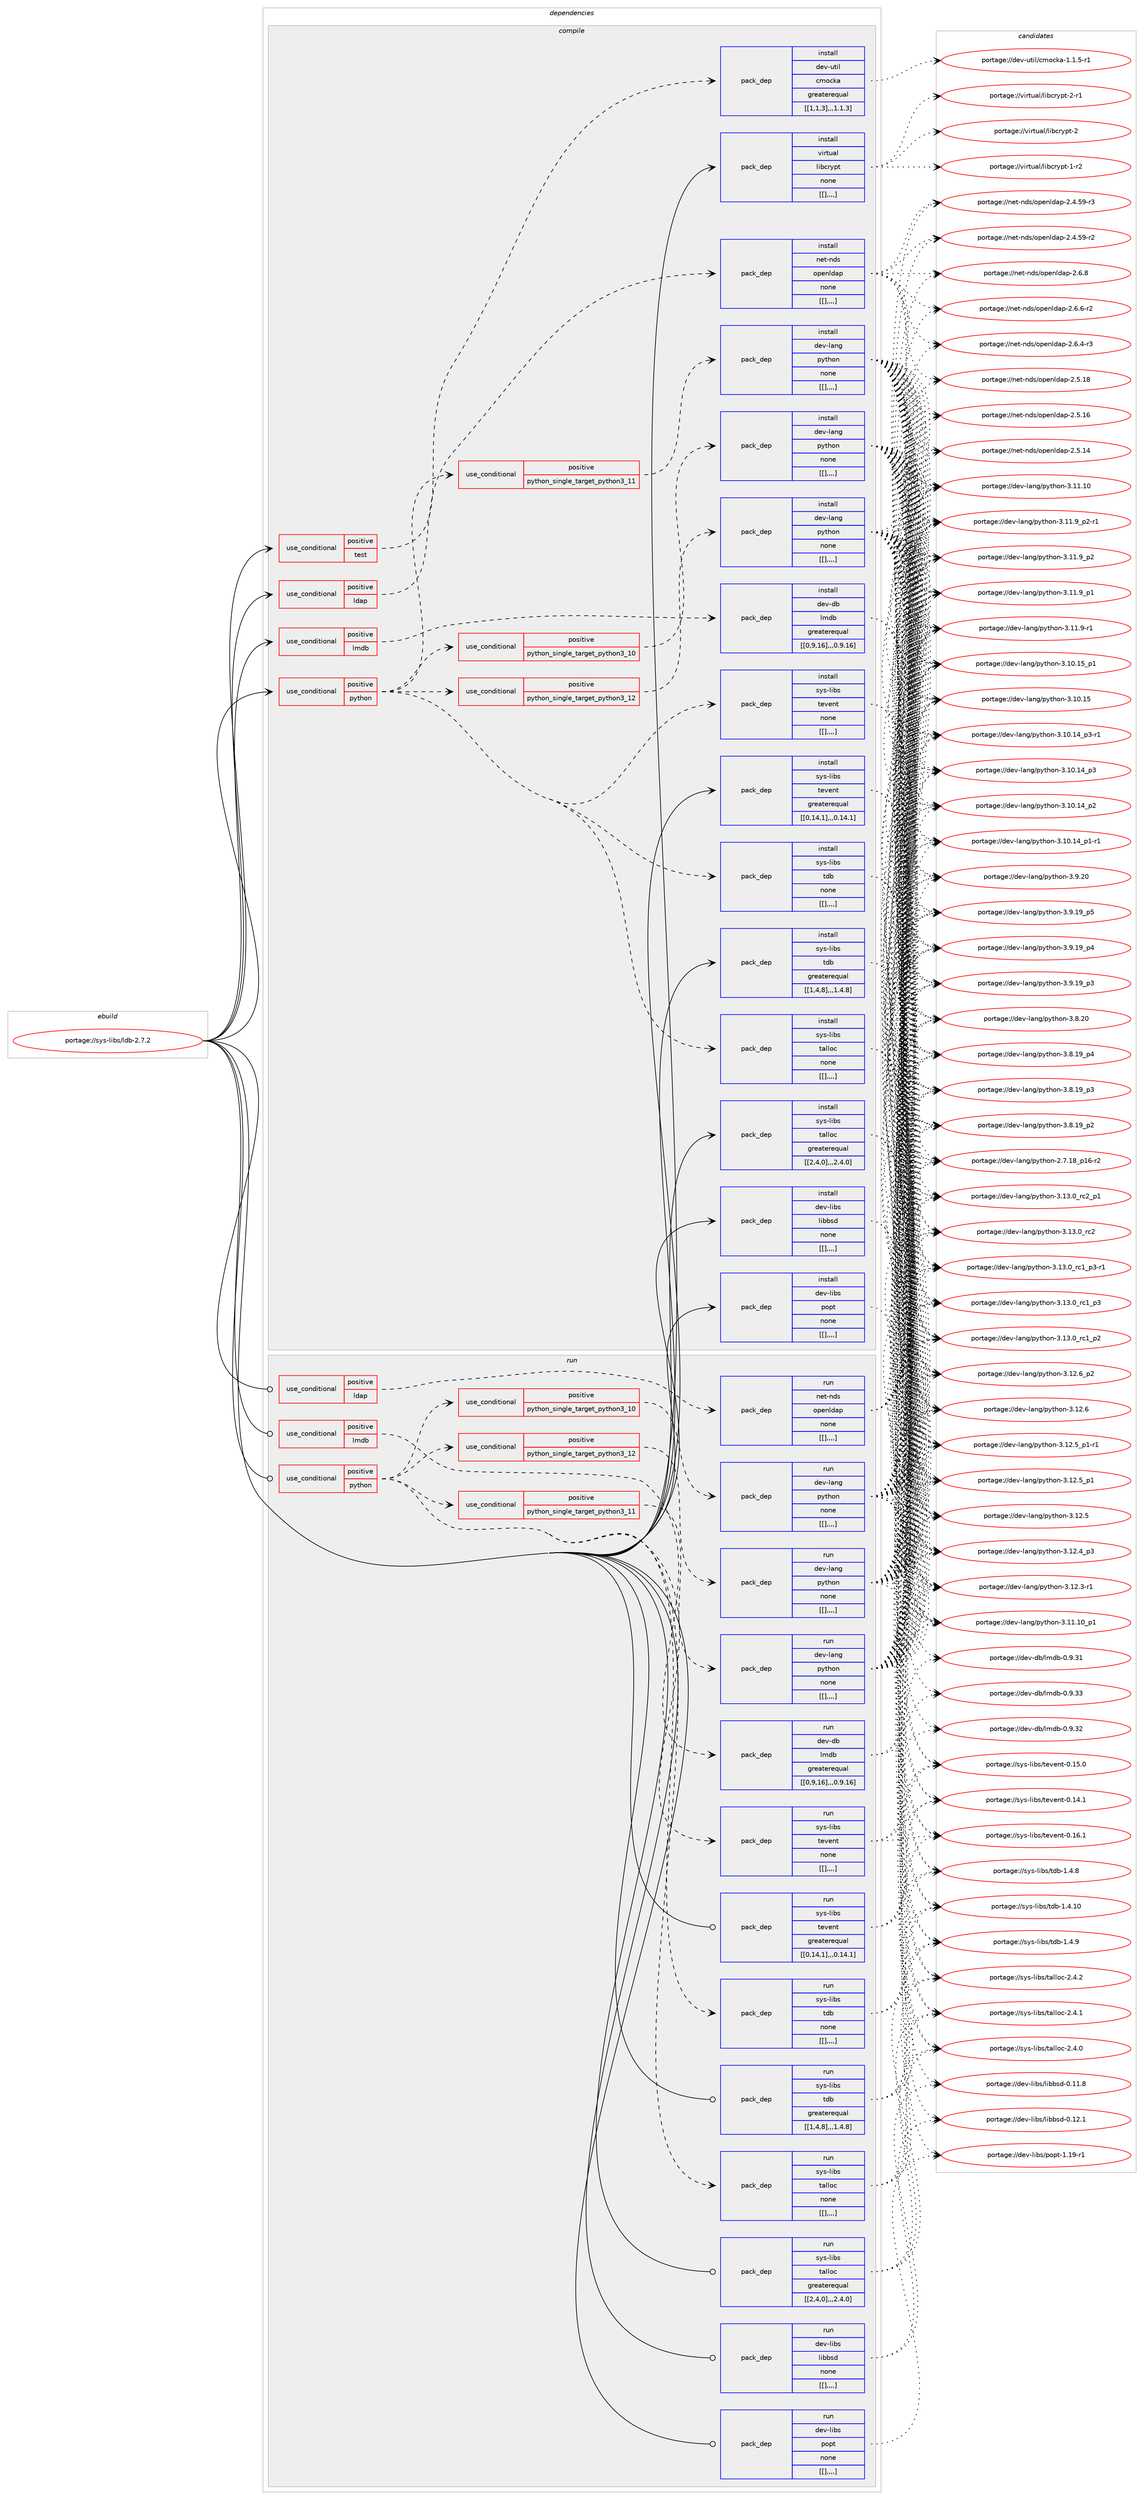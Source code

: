 digraph prolog {

# *************
# Graph options
# *************

newrank=true;
concentrate=true;
compound=true;
graph [rankdir=LR,fontname=Helvetica,fontsize=10,ranksep=1.5];#, ranksep=2.5, nodesep=0.2];
edge  [arrowhead=vee];
node  [fontname=Helvetica,fontsize=10];

# **********
# The ebuild
# **********

subgraph cluster_leftcol {
color=gray;
label=<<i>ebuild</i>>;
id [label="portage://sys-libs/ldb-2.7.2", color=red, width=4, href="../sys-libs/ldb-2.7.2.svg"];
}

# ****************
# The dependencies
# ****************

subgraph cluster_midcol {
color=gray;
label=<<i>dependencies</i>>;
subgraph cluster_compile {
fillcolor="#eeeeee";
style=filled;
label=<<i>compile</i>>;
subgraph cond10188 {
dependency27438 [label=<<TABLE BORDER="0" CELLBORDER="1" CELLSPACING="0" CELLPADDING="4"><TR><TD ROWSPAN="3" CELLPADDING="10">use_conditional</TD></TR><TR><TD>positive</TD></TR><TR><TD>ldap</TD></TR></TABLE>>, shape=none, color=red];
subgraph pack17172 {
dependency27439 [label=<<TABLE BORDER="0" CELLBORDER="1" CELLSPACING="0" CELLPADDING="4" WIDTH="220"><TR><TD ROWSPAN="6" CELLPADDING="30">pack_dep</TD></TR><TR><TD WIDTH="110">install</TD></TR><TR><TD>net-nds</TD></TR><TR><TD>openldap</TD></TR><TR><TD>none</TD></TR><TR><TD>[[],,,,]</TD></TR></TABLE>>, shape=none, color=blue];
}
dependency27438:e -> dependency27439:w [weight=20,style="dashed",arrowhead="vee"];
}
id:e -> dependency27438:w [weight=20,style="solid",arrowhead="vee"];
subgraph cond10189 {
dependency27440 [label=<<TABLE BORDER="0" CELLBORDER="1" CELLSPACING="0" CELLPADDING="4"><TR><TD ROWSPAN="3" CELLPADDING="10">use_conditional</TD></TR><TR><TD>positive</TD></TR><TR><TD>lmdb</TD></TR></TABLE>>, shape=none, color=red];
subgraph pack17173 {
dependency27441 [label=<<TABLE BORDER="0" CELLBORDER="1" CELLSPACING="0" CELLPADDING="4" WIDTH="220"><TR><TD ROWSPAN="6" CELLPADDING="30">pack_dep</TD></TR><TR><TD WIDTH="110">install</TD></TR><TR><TD>dev-db</TD></TR><TR><TD>lmdb</TD></TR><TR><TD>greaterequal</TD></TR><TR><TD>[[0,9,16],,,0.9.16]</TD></TR></TABLE>>, shape=none, color=blue];
}
dependency27440:e -> dependency27441:w [weight=20,style="dashed",arrowhead="vee"];
}
id:e -> dependency27440:w [weight=20,style="solid",arrowhead="vee"];
subgraph cond10190 {
dependency27442 [label=<<TABLE BORDER="0" CELLBORDER="1" CELLSPACING="0" CELLPADDING="4"><TR><TD ROWSPAN="3" CELLPADDING="10">use_conditional</TD></TR><TR><TD>positive</TD></TR><TR><TD>python</TD></TR></TABLE>>, shape=none, color=red];
subgraph cond10191 {
dependency27443 [label=<<TABLE BORDER="0" CELLBORDER="1" CELLSPACING="0" CELLPADDING="4"><TR><TD ROWSPAN="3" CELLPADDING="10">use_conditional</TD></TR><TR><TD>positive</TD></TR><TR><TD>python_single_target_python3_10</TD></TR></TABLE>>, shape=none, color=red];
subgraph pack17174 {
dependency27444 [label=<<TABLE BORDER="0" CELLBORDER="1" CELLSPACING="0" CELLPADDING="4" WIDTH="220"><TR><TD ROWSPAN="6" CELLPADDING="30">pack_dep</TD></TR><TR><TD WIDTH="110">install</TD></TR><TR><TD>dev-lang</TD></TR><TR><TD>python</TD></TR><TR><TD>none</TD></TR><TR><TD>[[],,,,]</TD></TR></TABLE>>, shape=none, color=blue];
}
dependency27443:e -> dependency27444:w [weight=20,style="dashed",arrowhead="vee"];
}
dependency27442:e -> dependency27443:w [weight=20,style="dashed",arrowhead="vee"];
subgraph cond10192 {
dependency27445 [label=<<TABLE BORDER="0" CELLBORDER="1" CELLSPACING="0" CELLPADDING="4"><TR><TD ROWSPAN="3" CELLPADDING="10">use_conditional</TD></TR><TR><TD>positive</TD></TR><TR><TD>python_single_target_python3_11</TD></TR></TABLE>>, shape=none, color=red];
subgraph pack17175 {
dependency27446 [label=<<TABLE BORDER="0" CELLBORDER="1" CELLSPACING="0" CELLPADDING="4" WIDTH="220"><TR><TD ROWSPAN="6" CELLPADDING="30">pack_dep</TD></TR><TR><TD WIDTH="110">install</TD></TR><TR><TD>dev-lang</TD></TR><TR><TD>python</TD></TR><TR><TD>none</TD></TR><TR><TD>[[],,,,]</TD></TR></TABLE>>, shape=none, color=blue];
}
dependency27445:e -> dependency27446:w [weight=20,style="dashed",arrowhead="vee"];
}
dependency27442:e -> dependency27445:w [weight=20,style="dashed",arrowhead="vee"];
subgraph cond10193 {
dependency27447 [label=<<TABLE BORDER="0" CELLBORDER="1" CELLSPACING="0" CELLPADDING="4"><TR><TD ROWSPAN="3" CELLPADDING="10">use_conditional</TD></TR><TR><TD>positive</TD></TR><TR><TD>python_single_target_python3_12</TD></TR></TABLE>>, shape=none, color=red];
subgraph pack17176 {
dependency27448 [label=<<TABLE BORDER="0" CELLBORDER="1" CELLSPACING="0" CELLPADDING="4" WIDTH="220"><TR><TD ROWSPAN="6" CELLPADDING="30">pack_dep</TD></TR><TR><TD WIDTH="110">install</TD></TR><TR><TD>dev-lang</TD></TR><TR><TD>python</TD></TR><TR><TD>none</TD></TR><TR><TD>[[],,,,]</TD></TR></TABLE>>, shape=none, color=blue];
}
dependency27447:e -> dependency27448:w [weight=20,style="dashed",arrowhead="vee"];
}
dependency27442:e -> dependency27447:w [weight=20,style="dashed",arrowhead="vee"];
subgraph pack17177 {
dependency27449 [label=<<TABLE BORDER="0" CELLBORDER="1" CELLSPACING="0" CELLPADDING="4" WIDTH="220"><TR><TD ROWSPAN="6" CELLPADDING="30">pack_dep</TD></TR><TR><TD WIDTH="110">install</TD></TR><TR><TD>sys-libs</TD></TR><TR><TD>talloc</TD></TR><TR><TD>none</TD></TR><TR><TD>[[],,,,]</TD></TR></TABLE>>, shape=none, color=blue];
}
dependency27442:e -> dependency27449:w [weight=20,style="dashed",arrowhead="vee"];
subgraph pack17178 {
dependency27450 [label=<<TABLE BORDER="0" CELLBORDER="1" CELLSPACING="0" CELLPADDING="4" WIDTH="220"><TR><TD ROWSPAN="6" CELLPADDING="30">pack_dep</TD></TR><TR><TD WIDTH="110">install</TD></TR><TR><TD>sys-libs</TD></TR><TR><TD>tdb</TD></TR><TR><TD>none</TD></TR><TR><TD>[[],,,,]</TD></TR></TABLE>>, shape=none, color=blue];
}
dependency27442:e -> dependency27450:w [weight=20,style="dashed",arrowhead="vee"];
subgraph pack17179 {
dependency27451 [label=<<TABLE BORDER="0" CELLBORDER="1" CELLSPACING="0" CELLPADDING="4" WIDTH="220"><TR><TD ROWSPAN="6" CELLPADDING="30">pack_dep</TD></TR><TR><TD WIDTH="110">install</TD></TR><TR><TD>sys-libs</TD></TR><TR><TD>tevent</TD></TR><TR><TD>none</TD></TR><TR><TD>[[],,,,]</TD></TR></TABLE>>, shape=none, color=blue];
}
dependency27442:e -> dependency27451:w [weight=20,style="dashed",arrowhead="vee"];
}
id:e -> dependency27442:w [weight=20,style="solid",arrowhead="vee"];
subgraph cond10194 {
dependency27452 [label=<<TABLE BORDER="0" CELLBORDER="1" CELLSPACING="0" CELLPADDING="4"><TR><TD ROWSPAN="3" CELLPADDING="10">use_conditional</TD></TR><TR><TD>positive</TD></TR><TR><TD>test</TD></TR></TABLE>>, shape=none, color=red];
subgraph pack17180 {
dependency27453 [label=<<TABLE BORDER="0" CELLBORDER="1" CELLSPACING="0" CELLPADDING="4" WIDTH="220"><TR><TD ROWSPAN="6" CELLPADDING="30">pack_dep</TD></TR><TR><TD WIDTH="110">install</TD></TR><TR><TD>dev-util</TD></TR><TR><TD>cmocka</TD></TR><TR><TD>greaterequal</TD></TR><TR><TD>[[1,1,3],,,1.1.3]</TD></TR></TABLE>>, shape=none, color=blue];
}
dependency27452:e -> dependency27453:w [weight=20,style="dashed",arrowhead="vee"];
}
id:e -> dependency27452:w [weight=20,style="solid",arrowhead="vee"];
subgraph pack17181 {
dependency27454 [label=<<TABLE BORDER="0" CELLBORDER="1" CELLSPACING="0" CELLPADDING="4" WIDTH="220"><TR><TD ROWSPAN="6" CELLPADDING="30">pack_dep</TD></TR><TR><TD WIDTH="110">install</TD></TR><TR><TD>dev-libs</TD></TR><TR><TD>libbsd</TD></TR><TR><TD>none</TD></TR><TR><TD>[[],,,,]</TD></TR></TABLE>>, shape=none, color=blue];
}
id:e -> dependency27454:w [weight=20,style="solid",arrowhead="vee"];
subgraph pack17182 {
dependency27455 [label=<<TABLE BORDER="0" CELLBORDER="1" CELLSPACING="0" CELLPADDING="4" WIDTH="220"><TR><TD ROWSPAN="6" CELLPADDING="30">pack_dep</TD></TR><TR><TD WIDTH="110">install</TD></TR><TR><TD>dev-libs</TD></TR><TR><TD>popt</TD></TR><TR><TD>none</TD></TR><TR><TD>[[],,,,]</TD></TR></TABLE>>, shape=none, color=blue];
}
id:e -> dependency27455:w [weight=20,style="solid",arrowhead="vee"];
subgraph pack17183 {
dependency27456 [label=<<TABLE BORDER="0" CELLBORDER="1" CELLSPACING="0" CELLPADDING="4" WIDTH="220"><TR><TD ROWSPAN="6" CELLPADDING="30">pack_dep</TD></TR><TR><TD WIDTH="110">install</TD></TR><TR><TD>sys-libs</TD></TR><TR><TD>talloc</TD></TR><TR><TD>greaterequal</TD></TR><TR><TD>[[2,4,0],,,2.4.0]</TD></TR></TABLE>>, shape=none, color=blue];
}
id:e -> dependency27456:w [weight=20,style="solid",arrowhead="vee"];
subgraph pack17184 {
dependency27457 [label=<<TABLE BORDER="0" CELLBORDER="1" CELLSPACING="0" CELLPADDING="4" WIDTH="220"><TR><TD ROWSPAN="6" CELLPADDING="30">pack_dep</TD></TR><TR><TD WIDTH="110">install</TD></TR><TR><TD>sys-libs</TD></TR><TR><TD>tdb</TD></TR><TR><TD>greaterequal</TD></TR><TR><TD>[[1,4,8],,,1.4.8]</TD></TR></TABLE>>, shape=none, color=blue];
}
id:e -> dependency27457:w [weight=20,style="solid",arrowhead="vee"];
subgraph pack17185 {
dependency27458 [label=<<TABLE BORDER="0" CELLBORDER="1" CELLSPACING="0" CELLPADDING="4" WIDTH="220"><TR><TD ROWSPAN="6" CELLPADDING="30">pack_dep</TD></TR><TR><TD WIDTH="110">install</TD></TR><TR><TD>sys-libs</TD></TR><TR><TD>tevent</TD></TR><TR><TD>greaterequal</TD></TR><TR><TD>[[0,14,1],,,0.14.1]</TD></TR></TABLE>>, shape=none, color=blue];
}
id:e -> dependency27458:w [weight=20,style="solid",arrowhead="vee"];
subgraph pack17186 {
dependency27459 [label=<<TABLE BORDER="0" CELLBORDER="1" CELLSPACING="0" CELLPADDING="4" WIDTH="220"><TR><TD ROWSPAN="6" CELLPADDING="30">pack_dep</TD></TR><TR><TD WIDTH="110">install</TD></TR><TR><TD>virtual</TD></TR><TR><TD>libcrypt</TD></TR><TR><TD>none</TD></TR><TR><TD>[[],,,,]</TD></TR></TABLE>>, shape=none, color=blue];
}
id:e -> dependency27459:w [weight=20,style="solid",arrowhead="vee"];
}
subgraph cluster_compileandrun {
fillcolor="#eeeeee";
style=filled;
label=<<i>compile and run</i>>;
}
subgraph cluster_run {
fillcolor="#eeeeee";
style=filled;
label=<<i>run</i>>;
subgraph cond10195 {
dependency27460 [label=<<TABLE BORDER="0" CELLBORDER="1" CELLSPACING="0" CELLPADDING="4"><TR><TD ROWSPAN="3" CELLPADDING="10">use_conditional</TD></TR><TR><TD>positive</TD></TR><TR><TD>ldap</TD></TR></TABLE>>, shape=none, color=red];
subgraph pack17187 {
dependency27461 [label=<<TABLE BORDER="0" CELLBORDER="1" CELLSPACING="0" CELLPADDING="4" WIDTH="220"><TR><TD ROWSPAN="6" CELLPADDING="30">pack_dep</TD></TR><TR><TD WIDTH="110">run</TD></TR><TR><TD>net-nds</TD></TR><TR><TD>openldap</TD></TR><TR><TD>none</TD></TR><TR><TD>[[],,,,]</TD></TR></TABLE>>, shape=none, color=blue];
}
dependency27460:e -> dependency27461:w [weight=20,style="dashed",arrowhead="vee"];
}
id:e -> dependency27460:w [weight=20,style="solid",arrowhead="odot"];
subgraph cond10196 {
dependency27462 [label=<<TABLE BORDER="0" CELLBORDER="1" CELLSPACING="0" CELLPADDING="4"><TR><TD ROWSPAN="3" CELLPADDING="10">use_conditional</TD></TR><TR><TD>positive</TD></TR><TR><TD>lmdb</TD></TR></TABLE>>, shape=none, color=red];
subgraph pack17188 {
dependency27463 [label=<<TABLE BORDER="0" CELLBORDER="1" CELLSPACING="0" CELLPADDING="4" WIDTH="220"><TR><TD ROWSPAN="6" CELLPADDING="30">pack_dep</TD></TR><TR><TD WIDTH="110">run</TD></TR><TR><TD>dev-db</TD></TR><TR><TD>lmdb</TD></TR><TR><TD>greaterequal</TD></TR><TR><TD>[[0,9,16],,,0.9.16]</TD></TR></TABLE>>, shape=none, color=blue];
}
dependency27462:e -> dependency27463:w [weight=20,style="dashed",arrowhead="vee"];
}
id:e -> dependency27462:w [weight=20,style="solid",arrowhead="odot"];
subgraph cond10197 {
dependency27464 [label=<<TABLE BORDER="0" CELLBORDER="1" CELLSPACING="0" CELLPADDING="4"><TR><TD ROWSPAN="3" CELLPADDING="10">use_conditional</TD></TR><TR><TD>positive</TD></TR><TR><TD>python</TD></TR></TABLE>>, shape=none, color=red];
subgraph cond10198 {
dependency27465 [label=<<TABLE BORDER="0" CELLBORDER="1" CELLSPACING="0" CELLPADDING="4"><TR><TD ROWSPAN="3" CELLPADDING="10">use_conditional</TD></TR><TR><TD>positive</TD></TR><TR><TD>python_single_target_python3_10</TD></TR></TABLE>>, shape=none, color=red];
subgraph pack17189 {
dependency27466 [label=<<TABLE BORDER="0" CELLBORDER="1" CELLSPACING="0" CELLPADDING="4" WIDTH="220"><TR><TD ROWSPAN="6" CELLPADDING="30">pack_dep</TD></TR><TR><TD WIDTH="110">run</TD></TR><TR><TD>dev-lang</TD></TR><TR><TD>python</TD></TR><TR><TD>none</TD></TR><TR><TD>[[],,,,]</TD></TR></TABLE>>, shape=none, color=blue];
}
dependency27465:e -> dependency27466:w [weight=20,style="dashed",arrowhead="vee"];
}
dependency27464:e -> dependency27465:w [weight=20,style="dashed",arrowhead="vee"];
subgraph cond10199 {
dependency27467 [label=<<TABLE BORDER="0" CELLBORDER="1" CELLSPACING="0" CELLPADDING="4"><TR><TD ROWSPAN="3" CELLPADDING="10">use_conditional</TD></TR><TR><TD>positive</TD></TR><TR><TD>python_single_target_python3_11</TD></TR></TABLE>>, shape=none, color=red];
subgraph pack17190 {
dependency27468 [label=<<TABLE BORDER="0" CELLBORDER="1" CELLSPACING="0" CELLPADDING="4" WIDTH="220"><TR><TD ROWSPAN="6" CELLPADDING="30">pack_dep</TD></TR><TR><TD WIDTH="110">run</TD></TR><TR><TD>dev-lang</TD></TR><TR><TD>python</TD></TR><TR><TD>none</TD></TR><TR><TD>[[],,,,]</TD></TR></TABLE>>, shape=none, color=blue];
}
dependency27467:e -> dependency27468:w [weight=20,style="dashed",arrowhead="vee"];
}
dependency27464:e -> dependency27467:w [weight=20,style="dashed",arrowhead="vee"];
subgraph cond10200 {
dependency27469 [label=<<TABLE BORDER="0" CELLBORDER="1" CELLSPACING="0" CELLPADDING="4"><TR><TD ROWSPAN="3" CELLPADDING="10">use_conditional</TD></TR><TR><TD>positive</TD></TR><TR><TD>python_single_target_python3_12</TD></TR></TABLE>>, shape=none, color=red];
subgraph pack17191 {
dependency27470 [label=<<TABLE BORDER="0" CELLBORDER="1" CELLSPACING="0" CELLPADDING="4" WIDTH="220"><TR><TD ROWSPAN="6" CELLPADDING="30">pack_dep</TD></TR><TR><TD WIDTH="110">run</TD></TR><TR><TD>dev-lang</TD></TR><TR><TD>python</TD></TR><TR><TD>none</TD></TR><TR><TD>[[],,,,]</TD></TR></TABLE>>, shape=none, color=blue];
}
dependency27469:e -> dependency27470:w [weight=20,style="dashed",arrowhead="vee"];
}
dependency27464:e -> dependency27469:w [weight=20,style="dashed",arrowhead="vee"];
subgraph pack17192 {
dependency27471 [label=<<TABLE BORDER="0" CELLBORDER="1" CELLSPACING="0" CELLPADDING="4" WIDTH="220"><TR><TD ROWSPAN="6" CELLPADDING="30">pack_dep</TD></TR><TR><TD WIDTH="110">run</TD></TR><TR><TD>sys-libs</TD></TR><TR><TD>talloc</TD></TR><TR><TD>none</TD></TR><TR><TD>[[],,,,]</TD></TR></TABLE>>, shape=none, color=blue];
}
dependency27464:e -> dependency27471:w [weight=20,style="dashed",arrowhead="vee"];
subgraph pack17193 {
dependency27472 [label=<<TABLE BORDER="0" CELLBORDER="1" CELLSPACING="0" CELLPADDING="4" WIDTH="220"><TR><TD ROWSPAN="6" CELLPADDING="30">pack_dep</TD></TR><TR><TD WIDTH="110">run</TD></TR><TR><TD>sys-libs</TD></TR><TR><TD>tdb</TD></TR><TR><TD>none</TD></TR><TR><TD>[[],,,,]</TD></TR></TABLE>>, shape=none, color=blue];
}
dependency27464:e -> dependency27472:w [weight=20,style="dashed",arrowhead="vee"];
subgraph pack17194 {
dependency27473 [label=<<TABLE BORDER="0" CELLBORDER="1" CELLSPACING="0" CELLPADDING="4" WIDTH="220"><TR><TD ROWSPAN="6" CELLPADDING="30">pack_dep</TD></TR><TR><TD WIDTH="110">run</TD></TR><TR><TD>sys-libs</TD></TR><TR><TD>tevent</TD></TR><TR><TD>none</TD></TR><TR><TD>[[],,,,]</TD></TR></TABLE>>, shape=none, color=blue];
}
dependency27464:e -> dependency27473:w [weight=20,style="dashed",arrowhead="vee"];
}
id:e -> dependency27464:w [weight=20,style="solid",arrowhead="odot"];
subgraph pack17195 {
dependency27474 [label=<<TABLE BORDER="0" CELLBORDER="1" CELLSPACING="0" CELLPADDING="4" WIDTH="220"><TR><TD ROWSPAN="6" CELLPADDING="30">pack_dep</TD></TR><TR><TD WIDTH="110">run</TD></TR><TR><TD>dev-libs</TD></TR><TR><TD>libbsd</TD></TR><TR><TD>none</TD></TR><TR><TD>[[],,,,]</TD></TR></TABLE>>, shape=none, color=blue];
}
id:e -> dependency27474:w [weight=20,style="solid",arrowhead="odot"];
subgraph pack17196 {
dependency27475 [label=<<TABLE BORDER="0" CELLBORDER="1" CELLSPACING="0" CELLPADDING="4" WIDTH="220"><TR><TD ROWSPAN="6" CELLPADDING="30">pack_dep</TD></TR><TR><TD WIDTH="110">run</TD></TR><TR><TD>dev-libs</TD></TR><TR><TD>popt</TD></TR><TR><TD>none</TD></TR><TR><TD>[[],,,,]</TD></TR></TABLE>>, shape=none, color=blue];
}
id:e -> dependency27475:w [weight=20,style="solid",arrowhead="odot"];
subgraph pack17197 {
dependency27476 [label=<<TABLE BORDER="0" CELLBORDER="1" CELLSPACING="0" CELLPADDING="4" WIDTH="220"><TR><TD ROWSPAN="6" CELLPADDING="30">pack_dep</TD></TR><TR><TD WIDTH="110">run</TD></TR><TR><TD>sys-libs</TD></TR><TR><TD>talloc</TD></TR><TR><TD>greaterequal</TD></TR><TR><TD>[[2,4,0],,,2.4.0]</TD></TR></TABLE>>, shape=none, color=blue];
}
id:e -> dependency27476:w [weight=20,style="solid",arrowhead="odot"];
subgraph pack17198 {
dependency27477 [label=<<TABLE BORDER="0" CELLBORDER="1" CELLSPACING="0" CELLPADDING="4" WIDTH="220"><TR><TD ROWSPAN="6" CELLPADDING="30">pack_dep</TD></TR><TR><TD WIDTH="110">run</TD></TR><TR><TD>sys-libs</TD></TR><TR><TD>tdb</TD></TR><TR><TD>greaterequal</TD></TR><TR><TD>[[1,4,8],,,1.4.8]</TD></TR></TABLE>>, shape=none, color=blue];
}
id:e -> dependency27477:w [weight=20,style="solid",arrowhead="odot"];
subgraph pack17199 {
dependency27478 [label=<<TABLE BORDER="0" CELLBORDER="1" CELLSPACING="0" CELLPADDING="4" WIDTH="220"><TR><TD ROWSPAN="6" CELLPADDING="30">pack_dep</TD></TR><TR><TD WIDTH="110">run</TD></TR><TR><TD>sys-libs</TD></TR><TR><TD>tevent</TD></TR><TR><TD>greaterequal</TD></TR><TR><TD>[[0,14,1],,,0.14.1]</TD></TR></TABLE>>, shape=none, color=blue];
}
id:e -> dependency27478:w [weight=20,style="solid",arrowhead="odot"];
}
}

# **************
# The candidates
# **************

subgraph cluster_choices {
rank=same;
color=gray;
label=<<i>candidates</i>>;

subgraph choice17172 {
color=black;
nodesep=1;
choice110101116451101001154711111210111010810097112455046544656 [label="portage://net-nds/openldap-2.6.8", color=red, width=4,href="../net-nds/openldap-2.6.8.svg"];
choice1101011164511010011547111112101110108100971124550465446544511450 [label="portage://net-nds/openldap-2.6.6-r2", color=red, width=4,href="../net-nds/openldap-2.6.6-r2.svg"];
choice1101011164511010011547111112101110108100971124550465446524511451 [label="portage://net-nds/openldap-2.6.4-r3", color=red, width=4,href="../net-nds/openldap-2.6.4-r3.svg"];
choice11010111645110100115471111121011101081009711245504653464956 [label="portage://net-nds/openldap-2.5.18", color=red, width=4,href="../net-nds/openldap-2.5.18.svg"];
choice11010111645110100115471111121011101081009711245504653464954 [label="portage://net-nds/openldap-2.5.16", color=red, width=4,href="../net-nds/openldap-2.5.16.svg"];
choice11010111645110100115471111121011101081009711245504653464952 [label="portage://net-nds/openldap-2.5.14", color=red, width=4,href="../net-nds/openldap-2.5.14.svg"];
choice110101116451101001154711111210111010810097112455046524653574511451 [label="portage://net-nds/openldap-2.4.59-r3", color=red, width=4,href="../net-nds/openldap-2.4.59-r3.svg"];
choice110101116451101001154711111210111010810097112455046524653574511450 [label="portage://net-nds/openldap-2.4.59-r2", color=red, width=4,href="../net-nds/openldap-2.4.59-r2.svg"];
dependency27439:e -> choice110101116451101001154711111210111010810097112455046544656:w [style=dotted,weight="100"];
dependency27439:e -> choice1101011164511010011547111112101110108100971124550465446544511450:w [style=dotted,weight="100"];
dependency27439:e -> choice1101011164511010011547111112101110108100971124550465446524511451:w [style=dotted,weight="100"];
dependency27439:e -> choice11010111645110100115471111121011101081009711245504653464956:w [style=dotted,weight="100"];
dependency27439:e -> choice11010111645110100115471111121011101081009711245504653464954:w [style=dotted,weight="100"];
dependency27439:e -> choice11010111645110100115471111121011101081009711245504653464952:w [style=dotted,weight="100"];
dependency27439:e -> choice110101116451101001154711111210111010810097112455046524653574511451:w [style=dotted,weight="100"];
dependency27439:e -> choice110101116451101001154711111210111010810097112455046524653574511450:w [style=dotted,weight="100"];
}
subgraph choice17173 {
color=black;
nodesep=1;
choice1001011184510098471081091009845484657465151 [label="portage://dev-db/lmdb-0.9.33", color=red, width=4,href="../dev-db/lmdb-0.9.33.svg"];
choice1001011184510098471081091009845484657465150 [label="portage://dev-db/lmdb-0.9.32", color=red, width=4,href="../dev-db/lmdb-0.9.32.svg"];
choice1001011184510098471081091009845484657465149 [label="portage://dev-db/lmdb-0.9.31", color=red, width=4,href="../dev-db/lmdb-0.9.31.svg"];
dependency27441:e -> choice1001011184510098471081091009845484657465151:w [style=dotted,weight="100"];
dependency27441:e -> choice1001011184510098471081091009845484657465150:w [style=dotted,weight="100"];
dependency27441:e -> choice1001011184510098471081091009845484657465149:w [style=dotted,weight="100"];
}
subgraph choice17174 {
color=black;
nodesep=1;
choice100101118451089711010347112121116104111110455146495146489511499509511249 [label="portage://dev-lang/python-3.13.0_rc2_p1", color=red, width=4,href="../dev-lang/python-3.13.0_rc2_p1.svg"];
choice10010111845108971101034711212111610411111045514649514648951149950 [label="portage://dev-lang/python-3.13.0_rc2", color=red, width=4,href="../dev-lang/python-3.13.0_rc2.svg"];
choice1001011184510897110103471121211161041111104551464951464895114994995112514511449 [label="portage://dev-lang/python-3.13.0_rc1_p3-r1", color=red, width=4,href="../dev-lang/python-3.13.0_rc1_p3-r1.svg"];
choice100101118451089711010347112121116104111110455146495146489511499499511251 [label="portage://dev-lang/python-3.13.0_rc1_p3", color=red, width=4,href="../dev-lang/python-3.13.0_rc1_p3.svg"];
choice100101118451089711010347112121116104111110455146495146489511499499511250 [label="portage://dev-lang/python-3.13.0_rc1_p2", color=red, width=4,href="../dev-lang/python-3.13.0_rc1_p2.svg"];
choice100101118451089711010347112121116104111110455146495046549511250 [label="portage://dev-lang/python-3.12.6_p2", color=red, width=4,href="../dev-lang/python-3.12.6_p2.svg"];
choice10010111845108971101034711212111610411111045514649504654 [label="portage://dev-lang/python-3.12.6", color=red, width=4,href="../dev-lang/python-3.12.6.svg"];
choice1001011184510897110103471121211161041111104551464950465395112494511449 [label="portage://dev-lang/python-3.12.5_p1-r1", color=red, width=4,href="../dev-lang/python-3.12.5_p1-r1.svg"];
choice100101118451089711010347112121116104111110455146495046539511249 [label="portage://dev-lang/python-3.12.5_p1", color=red, width=4,href="../dev-lang/python-3.12.5_p1.svg"];
choice10010111845108971101034711212111610411111045514649504653 [label="portage://dev-lang/python-3.12.5", color=red, width=4,href="../dev-lang/python-3.12.5.svg"];
choice100101118451089711010347112121116104111110455146495046529511251 [label="portage://dev-lang/python-3.12.4_p3", color=red, width=4,href="../dev-lang/python-3.12.4_p3.svg"];
choice100101118451089711010347112121116104111110455146495046514511449 [label="portage://dev-lang/python-3.12.3-r1", color=red, width=4,href="../dev-lang/python-3.12.3-r1.svg"];
choice10010111845108971101034711212111610411111045514649494649489511249 [label="portage://dev-lang/python-3.11.10_p1", color=red, width=4,href="../dev-lang/python-3.11.10_p1.svg"];
choice1001011184510897110103471121211161041111104551464949464948 [label="portage://dev-lang/python-3.11.10", color=red, width=4,href="../dev-lang/python-3.11.10.svg"];
choice1001011184510897110103471121211161041111104551464949465795112504511449 [label="portage://dev-lang/python-3.11.9_p2-r1", color=red, width=4,href="../dev-lang/python-3.11.9_p2-r1.svg"];
choice100101118451089711010347112121116104111110455146494946579511250 [label="portage://dev-lang/python-3.11.9_p2", color=red, width=4,href="../dev-lang/python-3.11.9_p2.svg"];
choice100101118451089711010347112121116104111110455146494946579511249 [label="portage://dev-lang/python-3.11.9_p1", color=red, width=4,href="../dev-lang/python-3.11.9_p1.svg"];
choice100101118451089711010347112121116104111110455146494946574511449 [label="portage://dev-lang/python-3.11.9-r1", color=red, width=4,href="../dev-lang/python-3.11.9-r1.svg"];
choice10010111845108971101034711212111610411111045514649484649539511249 [label="portage://dev-lang/python-3.10.15_p1", color=red, width=4,href="../dev-lang/python-3.10.15_p1.svg"];
choice1001011184510897110103471121211161041111104551464948464953 [label="portage://dev-lang/python-3.10.15", color=red, width=4,href="../dev-lang/python-3.10.15.svg"];
choice100101118451089711010347112121116104111110455146494846495295112514511449 [label="portage://dev-lang/python-3.10.14_p3-r1", color=red, width=4,href="../dev-lang/python-3.10.14_p3-r1.svg"];
choice10010111845108971101034711212111610411111045514649484649529511251 [label="portage://dev-lang/python-3.10.14_p3", color=red, width=4,href="../dev-lang/python-3.10.14_p3.svg"];
choice10010111845108971101034711212111610411111045514649484649529511250 [label="portage://dev-lang/python-3.10.14_p2", color=red, width=4,href="../dev-lang/python-3.10.14_p2.svg"];
choice100101118451089711010347112121116104111110455146494846495295112494511449 [label="portage://dev-lang/python-3.10.14_p1-r1", color=red, width=4,href="../dev-lang/python-3.10.14_p1-r1.svg"];
choice10010111845108971101034711212111610411111045514657465048 [label="portage://dev-lang/python-3.9.20", color=red, width=4,href="../dev-lang/python-3.9.20.svg"];
choice100101118451089711010347112121116104111110455146574649579511253 [label="portage://dev-lang/python-3.9.19_p5", color=red, width=4,href="../dev-lang/python-3.9.19_p5.svg"];
choice100101118451089711010347112121116104111110455146574649579511252 [label="portage://dev-lang/python-3.9.19_p4", color=red, width=4,href="../dev-lang/python-3.9.19_p4.svg"];
choice100101118451089711010347112121116104111110455146574649579511251 [label="portage://dev-lang/python-3.9.19_p3", color=red, width=4,href="../dev-lang/python-3.9.19_p3.svg"];
choice10010111845108971101034711212111610411111045514656465048 [label="portage://dev-lang/python-3.8.20", color=red, width=4,href="../dev-lang/python-3.8.20.svg"];
choice100101118451089711010347112121116104111110455146564649579511252 [label="portage://dev-lang/python-3.8.19_p4", color=red, width=4,href="../dev-lang/python-3.8.19_p4.svg"];
choice100101118451089711010347112121116104111110455146564649579511251 [label="portage://dev-lang/python-3.8.19_p3", color=red, width=4,href="../dev-lang/python-3.8.19_p3.svg"];
choice100101118451089711010347112121116104111110455146564649579511250 [label="portage://dev-lang/python-3.8.19_p2", color=red, width=4,href="../dev-lang/python-3.8.19_p2.svg"];
choice100101118451089711010347112121116104111110455046554649569511249544511450 [label="portage://dev-lang/python-2.7.18_p16-r2", color=red, width=4,href="../dev-lang/python-2.7.18_p16-r2.svg"];
dependency27444:e -> choice100101118451089711010347112121116104111110455146495146489511499509511249:w [style=dotted,weight="100"];
dependency27444:e -> choice10010111845108971101034711212111610411111045514649514648951149950:w [style=dotted,weight="100"];
dependency27444:e -> choice1001011184510897110103471121211161041111104551464951464895114994995112514511449:w [style=dotted,weight="100"];
dependency27444:e -> choice100101118451089711010347112121116104111110455146495146489511499499511251:w [style=dotted,weight="100"];
dependency27444:e -> choice100101118451089711010347112121116104111110455146495146489511499499511250:w [style=dotted,weight="100"];
dependency27444:e -> choice100101118451089711010347112121116104111110455146495046549511250:w [style=dotted,weight="100"];
dependency27444:e -> choice10010111845108971101034711212111610411111045514649504654:w [style=dotted,weight="100"];
dependency27444:e -> choice1001011184510897110103471121211161041111104551464950465395112494511449:w [style=dotted,weight="100"];
dependency27444:e -> choice100101118451089711010347112121116104111110455146495046539511249:w [style=dotted,weight="100"];
dependency27444:e -> choice10010111845108971101034711212111610411111045514649504653:w [style=dotted,weight="100"];
dependency27444:e -> choice100101118451089711010347112121116104111110455146495046529511251:w [style=dotted,weight="100"];
dependency27444:e -> choice100101118451089711010347112121116104111110455146495046514511449:w [style=dotted,weight="100"];
dependency27444:e -> choice10010111845108971101034711212111610411111045514649494649489511249:w [style=dotted,weight="100"];
dependency27444:e -> choice1001011184510897110103471121211161041111104551464949464948:w [style=dotted,weight="100"];
dependency27444:e -> choice1001011184510897110103471121211161041111104551464949465795112504511449:w [style=dotted,weight="100"];
dependency27444:e -> choice100101118451089711010347112121116104111110455146494946579511250:w [style=dotted,weight="100"];
dependency27444:e -> choice100101118451089711010347112121116104111110455146494946579511249:w [style=dotted,weight="100"];
dependency27444:e -> choice100101118451089711010347112121116104111110455146494946574511449:w [style=dotted,weight="100"];
dependency27444:e -> choice10010111845108971101034711212111610411111045514649484649539511249:w [style=dotted,weight="100"];
dependency27444:e -> choice1001011184510897110103471121211161041111104551464948464953:w [style=dotted,weight="100"];
dependency27444:e -> choice100101118451089711010347112121116104111110455146494846495295112514511449:w [style=dotted,weight="100"];
dependency27444:e -> choice10010111845108971101034711212111610411111045514649484649529511251:w [style=dotted,weight="100"];
dependency27444:e -> choice10010111845108971101034711212111610411111045514649484649529511250:w [style=dotted,weight="100"];
dependency27444:e -> choice100101118451089711010347112121116104111110455146494846495295112494511449:w [style=dotted,weight="100"];
dependency27444:e -> choice10010111845108971101034711212111610411111045514657465048:w [style=dotted,weight="100"];
dependency27444:e -> choice100101118451089711010347112121116104111110455146574649579511253:w [style=dotted,weight="100"];
dependency27444:e -> choice100101118451089711010347112121116104111110455146574649579511252:w [style=dotted,weight="100"];
dependency27444:e -> choice100101118451089711010347112121116104111110455146574649579511251:w [style=dotted,weight="100"];
dependency27444:e -> choice10010111845108971101034711212111610411111045514656465048:w [style=dotted,weight="100"];
dependency27444:e -> choice100101118451089711010347112121116104111110455146564649579511252:w [style=dotted,weight="100"];
dependency27444:e -> choice100101118451089711010347112121116104111110455146564649579511251:w [style=dotted,weight="100"];
dependency27444:e -> choice100101118451089711010347112121116104111110455146564649579511250:w [style=dotted,weight="100"];
dependency27444:e -> choice100101118451089711010347112121116104111110455046554649569511249544511450:w [style=dotted,weight="100"];
}
subgraph choice17175 {
color=black;
nodesep=1;
choice100101118451089711010347112121116104111110455146495146489511499509511249 [label="portage://dev-lang/python-3.13.0_rc2_p1", color=red, width=4,href="../dev-lang/python-3.13.0_rc2_p1.svg"];
choice10010111845108971101034711212111610411111045514649514648951149950 [label="portage://dev-lang/python-3.13.0_rc2", color=red, width=4,href="../dev-lang/python-3.13.0_rc2.svg"];
choice1001011184510897110103471121211161041111104551464951464895114994995112514511449 [label="portage://dev-lang/python-3.13.0_rc1_p3-r1", color=red, width=4,href="../dev-lang/python-3.13.0_rc1_p3-r1.svg"];
choice100101118451089711010347112121116104111110455146495146489511499499511251 [label="portage://dev-lang/python-3.13.0_rc1_p3", color=red, width=4,href="../dev-lang/python-3.13.0_rc1_p3.svg"];
choice100101118451089711010347112121116104111110455146495146489511499499511250 [label="portage://dev-lang/python-3.13.0_rc1_p2", color=red, width=4,href="../dev-lang/python-3.13.0_rc1_p2.svg"];
choice100101118451089711010347112121116104111110455146495046549511250 [label="portage://dev-lang/python-3.12.6_p2", color=red, width=4,href="../dev-lang/python-3.12.6_p2.svg"];
choice10010111845108971101034711212111610411111045514649504654 [label="portage://dev-lang/python-3.12.6", color=red, width=4,href="../dev-lang/python-3.12.6.svg"];
choice1001011184510897110103471121211161041111104551464950465395112494511449 [label="portage://dev-lang/python-3.12.5_p1-r1", color=red, width=4,href="../dev-lang/python-3.12.5_p1-r1.svg"];
choice100101118451089711010347112121116104111110455146495046539511249 [label="portage://dev-lang/python-3.12.5_p1", color=red, width=4,href="../dev-lang/python-3.12.5_p1.svg"];
choice10010111845108971101034711212111610411111045514649504653 [label="portage://dev-lang/python-3.12.5", color=red, width=4,href="../dev-lang/python-3.12.5.svg"];
choice100101118451089711010347112121116104111110455146495046529511251 [label="portage://dev-lang/python-3.12.4_p3", color=red, width=4,href="../dev-lang/python-3.12.4_p3.svg"];
choice100101118451089711010347112121116104111110455146495046514511449 [label="portage://dev-lang/python-3.12.3-r1", color=red, width=4,href="../dev-lang/python-3.12.3-r1.svg"];
choice10010111845108971101034711212111610411111045514649494649489511249 [label="portage://dev-lang/python-3.11.10_p1", color=red, width=4,href="../dev-lang/python-3.11.10_p1.svg"];
choice1001011184510897110103471121211161041111104551464949464948 [label="portage://dev-lang/python-3.11.10", color=red, width=4,href="../dev-lang/python-3.11.10.svg"];
choice1001011184510897110103471121211161041111104551464949465795112504511449 [label="portage://dev-lang/python-3.11.9_p2-r1", color=red, width=4,href="../dev-lang/python-3.11.9_p2-r1.svg"];
choice100101118451089711010347112121116104111110455146494946579511250 [label="portage://dev-lang/python-3.11.9_p2", color=red, width=4,href="../dev-lang/python-3.11.9_p2.svg"];
choice100101118451089711010347112121116104111110455146494946579511249 [label="portage://dev-lang/python-3.11.9_p1", color=red, width=4,href="../dev-lang/python-3.11.9_p1.svg"];
choice100101118451089711010347112121116104111110455146494946574511449 [label="portage://dev-lang/python-3.11.9-r1", color=red, width=4,href="../dev-lang/python-3.11.9-r1.svg"];
choice10010111845108971101034711212111610411111045514649484649539511249 [label="portage://dev-lang/python-3.10.15_p1", color=red, width=4,href="../dev-lang/python-3.10.15_p1.svg"];
choice1001011184510897110103471121211161041111104551464948464953 [label="portage://dev-lang/python-3.10.15", color=red, width=4,href="../dev-lang/python-3.10.15.svg"];
choice100101118451089711010347112121116104111110455146494846495295112514511449 [label="portage://dev-lang/python-3.10.14_p3-r1", color=red, width=4,href="../dev-lang/python-3.10.14_p3-r1.svg"];
choice10010111845108971101034711212111610411111045514649484649529511251 [label="portage://dev-lang/python-3.10.14_p3", color=red, width=4,href="../dev-lang/python-3.10.14_p3.svg"];
choice10010111845108971101034711212111610411111045514649484649529511250 [label="portage://dev-lang/python-3.10.14_p2", color=red, width=4,href="../dev-lang/python-3.10.14_p2.svg"];
choice100101118451089711010347112121116104111110455146494846495295112494511449 [label="portage://dev-lang/python-3.10.14_p1-r1", color=red, width=4,href="../dev-lang/python-3.10.14_p1-r1.svg"];
choice10010111845108971101034711212111610411111045514657465048 [label="portage://dev-lang/python-3.9.20", color=red, width=4,href="../dev-lang/python-3.9.20.svg"];
choice100101118451089711010347112121116104111110455146574649579511253 [label="portage://dev-lang/python-3.9.19_p5", color=red, width=4,href="../dev-lang/python-3.9.19_p5.svg"];
choice100101118451089711010347112121116104111110455146574649579511252 [label="portage://dev-lang/python-3.9.19_p4", color=red, width=4,href="../dev-lang/python-3.9.19_p4.svg"];
choice100101118451089711010347112121116104111110455146574649579511251 [label="portage://dev-lang/python-3.9.19_p3", color=red, width=4,href="../dev-lang/python-3.9.19_p3.svg"];
choice10010111845108971101034711212111610411111045514656465048 [label="portage://dev-lang/python-3.8.20", color=red, width=4,href="../dev-lang/python-3.8.20.svg"];
choice100101118451089711010347112121116104111110455146564649579511252 [label="portage://dev-lang/python-3.8.19_p4", color=red, width=4,href="../dev-lang/python-3.8.19_p4.svg"];
choice100101118451089711010347112121116104111110455146564649579511251 [label="portage://dev-lang/python-3.8.19_p3", color=red, width=4,href="../dev-lang/python-3.8.19_p3.svg"];
choice100101118451089711010347112121116104111110455146564649579511250 [label="portage://dev-lang/python-3.8.19_p2", color=red, width=4,href="../dev-lang/python-3.8.19_p2.svg"];
choice100101118451089711010347112121116104111110455046554649569511249544511450 [label="portage://dev-lang/python-2.7.18_p16-r2", color=red, width=4,href="../dev-lang/python-2.7.18_p16-r2.svg"];
dependency27446:e -> choice100101118451089711010347112121116104111110455146495146489511499509511249:w [style=dotted,weight="100"];
dependency27446:e -> choice10010111845108971101034711212111610411111045514649514648951149950:w [style=dotted,weight="100"];
dependency27446:e -> choice1001011184510897110103471121211161041111104551464951464895114994995112514511449:w [style=dotted,weight="100"];
dependency27446:e -> choice100101118451089711010347112121116104111110455146495146489511499499511251:w [style=dotted,weight="100"];
dependency27446:e -> choice100101118451089711010347112121116104111110455146495146489511499499511250:w [style=dotted,weight="100"];
dependency27446:e -> choice100101118451089711010347112121116104111110455146495046549511250:w [style=dotted,weight="100"];
dependency27446:e -> choice10010111845108971101034711212111610411111045514649504654:w [style=dotted,weight="100"];
dependency27446:e -> choice1001011184510897110103471121211161041111104551464950465395112494511449:w [style=dotted,weight="100"];
dependency27446:e -> choice100101118451089711010347112121116104111110455146495046539511249:w [style=dotted,weight="100"];
dependency27446:e -> choice10010111845108971101034711212111610411111045514649504653:w [style=dotted,weight="100"];
dependency27446:e -> choice100101118451089711010347112121116104111110455146495046529511251:w [style=dotted,weight="100"];
dependency27446:e -> choice100101118451089711010347112121116104111110455146495046514511449:w [style=dotted,weight="100"];
dependency27446:e -> choice10010111845108971101034711212111610411111045514649494649489511249:w [style=dotted,weight="100"];
dependency27446:e -> choice1001011184510897110103471121211161041111104551464949464948:w [style=dotted,weight="100"];
dependency27446:e -> choice1001011184510897110103471121211161041111104551464949465795112504511449:w [style=dotted,weight="100"];
dependency27446:e -> choice100101118451089711010347112121116104111110455146494946579511250:w [style=dotted,weight="100"];
dependency27446:e -> choice100101118451089711010347112121116104111110455146494946579511249:w [style=dotted,weight="100"];
dependency27446:e -> choice100101118451089711010347112121116104111110455146494946574511449:w [style=dotted,weight="100"];
dependency27446:e -> choice10010111845108971101034711212111610411111045514649484649539511249:w [style=dotted,weight="100"];
dependency27446:e -> choice1001011184510897110103471121211161041111104551464948464953:w [style=dotted,weight="100"];
dependency27446:e -> choice100101118451089711010347112121116104111110455146494846495295112514511449:w [style=dotted,weight="100"];
dependency27446:e -> choice10010111845108971101034711212111610411111045514649484649529511251:w [style=dotted,weight="100"];
dependency27446:e -> choice10010111845108971101034711212111610411111045514649484649529511250:w [style=dotted,weight="100"];
dependency27446:e -> choice100101118451089711010347112121116104111110455146494846495295112494511449:w [style=dotted,weight="100"];
dependency27446:e -> choice10010111845108971101034711212111610411111045514657465048:w [style=dotted,weight="100"];
dependency27446:e -> choice100101118451089711010347112121116104111110455146574649579511253:w [style=dotted,weight="100"];
dependency27446:e -> choice100101118451089711010347112121116104111110455146574649579511252:w [style=dotted,weight="100"];
dependency27446:e -> choice100101118451089711010347112121116104111110455146574649579511251:w [style=dotted,weight="100"];
dependency27446:e -> choice10010111845108971101034711212111610411111045514656465048:w [style=dotted,weight="100"];
dependency27446:e -> choice100101118451089711010347112121116104111110455146564649579511252:w [style=dotted,weight="100"];
dependency27446:e -> choice100101118451089711010347112121116104111110455146564649579511251:w [style=dotted,weight="100"];
dependency27446:e -> choice100101118451089711010347112121116104111110455146564649579511250:w [style=dotted,weight="100"];
dependency27446:e -> choice100101118451089711010347112121116104111110455046554649569511249544511450:w [style=dotted,weight="100"];
}
subgraph choice17176 {
color=black;
nodesep=1;
choice100101118451089711010347112121116104111110455146495146489511499509511249 [label="portage://dev-lang/python-3.13.0_rc2_p1", color=red, width=4,href="../dev-lang/python-3.13.0_rc2_p1.svg"];
choice10010111845108971101034711212111610411111045514649514648951149950 [label="portage://dev-lang/python-3.13.0_rc2", color=red, width=4,href="../dev-lang/python-3.13.0_rc2.svg"];
choice1001011184510897110103471121211161041111104551464951464895114994995112514511449 [label="portage://dev-lang/python-3.13.0_rc1_p3-r1", color=red, width=4,href="../dev-lang/python-3.13.0_rc1_p3-r1.svg"];
choice100101118451089711010347112121116104111110455146495146489511499499511251 [label="portage://dev-lang/python-3.13.0_rc1_p3", color=red, width=4,href="../dev-lang/python-3.13.0_rc1_p3.svg"];
choice100101118451089711010347112121116104111110455146495146489511499499511250 [label="portage://dev-lang/python-3.13.0_rc1_p2", color=red, width=4,href="../dev-lang/python-3.13.0_rc1_p2.svg"];
choice100101118451089711010347112121116104111110455146495046549511250 [label="portage://dev-lang/python-3.12.6_p2", color=red, width=4,href="../dev-lang/python-3.12.6_p2.svg"];
choice10010111845108971101034711212111610411111045514649504654 [label="portage://dev-lang/python-3.12.6", color=red, width=4,href="../dev-lang/python-3.12.6.svg"];
choice1001011184510897110103471121211161041111104551464950465395112494511449 [label="portage://dev-lang/python-3.12.5_p1-r1", color=red, width=4,href="../dev-lang/python-3.12.5_p1-r1.svg"];
choice100101118451089711010347112121116104111110455146495046539511249 [label="portage://dev-lang/python-3.12.5_p1", color=red, width=4,href="../dev-lang/python-3.12.5_p1.svg"];
choice10010111845108971101034711212111610411111045514649504653 [label="portage://dev-lang/python-3.12.5", color=red, width=4,href="../dev-lang/python-3.12.5.svg"];
choice100101118451089711010347112121116104111110455146495046529511251 [label="portage://dev-lang/python-3.12.4_p3", color=red, width=4,href="../dev-lang/python-3.12.4_p3.svg"];
choice100101118451089711010347112121116104111110455146495046514511449 [label="portage://dev-lang/python-3.12.3-r1", color=red, width=4,href="../dev-lang/python-3.12.3-r1.svg"];
choice10010111845108971101034711212111610411111045514649494649489511249 [label="portage://dev-lang/python-3.11.10_p1", color=red, width=4,href="../dev-lang/python-3.11.10_p1.svg"];
choice1001011184510897110103471121211161041111104551464949464948 [label="portage://dev-lang/python-3.11.10", color=red, width=4,href="../dev-lang/python-3.11.10.svg"];
choice1001011184510897110103471121211161041111104551464949465795112504511449 [label="portage://dev-lang/python-3.11.9_p2-r1", color=red, width=4,href="../dev-lang/python-3.11.9_p2-r1.svg"];
choice100101118451089711010347112121116104111110455146494946579511250 [label="portage://dev-lang/python-3.11.9_p2", color=red, width=4,href="../dev-lang/python-3.11.9_p2.svg"];
choice100101118451089711010347112121116104111110455146494946579511249 [label="portage://dev-lang/python-3.11.9_p1", color=red, width=4,href="../dev-lang/python-3.11.9_p1.svg"];
choice100101118451089711010347112121116104111110455146494946574511449 [label="portage://dev-lang/python-3.11.9-r1", color=red, width=4,href="../dev-lang/python-3.11.9-r1.svg"];
choice10010111845108971101034711212111610411111045514649484649539511249 [label="portage://dev-lang/python-3.10.15_p1", color=red, width=4,href="../dev-lang/python-3.10.15_p1.svg"];
choice1001011184510897110103471121211161041111104551464948464953 [label="portage://dev-lang/python-3.10.15", color=red, width=4,href="../dev-lang/python-3.10.15.svg"];
choice100101118451089711010347112121116104111110455146494846495295112514511449 [label="portage://dev-lang/python-3.10.14_p3-r1", color=red, width=4,href="../dev-lang/python-3.10.14_p3-r1.svg"];
choice10010111845108971101034711212111610411111045514649484649529511251 [label="portage://dev-lang/python-3.10.14_p3", color=red, width=4,href="../dev-lang/python-3.10.14_p3.svg"];
choice10010111845108971101034711212111610411111045514649484649529511250 [label="portage://dev-lang/python-3.10.14_p2", color=red, width=4,href="../dev-lang/python-3.10.14_p2.svg"];
choice100101118451089711010347112121116104111110455146494846495295112494511449 [label="portage://dev-lang/python-3.10.14_p1-r1", color=red, width=4,href="../dev-lang/python-3.10.14_p1-r1.svg"];
choice10010111845108971101034711212111610411111045514657465048 [label="portage://dev-lang/python-3.9.20", color=red, width=4,href="../dev-lang/python-3.9.20.svg"];
choice100101118451089711010347112121116104111110455146574649579511253 [label="portage://dev-lang/python-3.9.19_p5", color=red, width=4,href="../dev-lang/python-3.9.19_p5.svg"];
choice100101118451089711010347112121116104111110455146574649579511252 [label="portage://dev-lang/python-3.9.19_p4", color=red, width=4,href="../dev-lang/python-3.9.19_p4.svg"];
choice100101118451089711010347112121116104111110455146574649579511251 [label="portage://dev-lang/python-3.9.19_p3", color=red, width=4,href="../dev-lang/python-3.9.19_p3.svg"];
choice10010111845108971101034711212111610411111045514656465048 [label="portage://dev-lang/python-3.8.20", color=red, width=4,href="../dev-lang/python-3.8.20.svg"];
choice100101118451089711010347112121116104111110455146564649579511252 [label="portage://dev-lang/python-3.8.19_p4", color=red, width=4,href="../dev-lang/python-3.8.19_p4.svg"];
choice100101118451089711010347112121116104111110455146564649579511251 [label="portage://dev-lang/python-3.8.19_p3", color=red, width=4,href="../dev-lang/python-3.8.19_p3.svg"];
choice100101118451089711010347112121116104111110455146564649579511250 [label="portage://dev-lang/python-3.8.19_p2", color=red, width=4,href="../dev-lang/python-3.8.19_p2.svg"];
choice100101118451089711010347112121116104111110455046554649569511249544511450 [label="portage://dev-lang/python-2.7.18_p16-r2", color=red, width=4,href="../dev-lang/python-2.7.18_p16-r2.svg"];
dependency27448:e -> choice100101118451089711010347112121116104111110455146495146489511499509511249:w [style=dotted,weight="100"];
dependency27448:e -> choice10010111845108971101034711212111610411111045514649514648951149950:w [style=dotted,weight="100"];
dependency27448:e -> choice1001011184510897110103471121211161041111104551464951464895114994995112514511449:w [style=dotted,weight="100"];
dependency27448:e -> choice100101118451089711010347112121116104111110455146495146489511499499511251:w [style=dotted,weight="100"];
dependency27448:e -> choice100101118451089711010347112121116104111110455146495146489511499499511250:w [style=dotted,weight="100"];
dependency27448:e -> choice100101118451089711010347112121116104111110455146495046549511250:w [style=dotted,weight="100"];
dependency27448:e -> choice10010111845108971101034711212111610411111045514649504654:w [style=dotted,weight="100"];
dependency27448:e -> choice1001011184510897110103471121211161041111104551464950465395112494511449:w [style=dotted,weight="100"];
dependency27448:e -> choice100101118451089711010347112121116104111110455146495046539511249:w [style=dotted,weight="100"];
dependency27448:e -> choice10010111845108971101034711212111610411111045514649504653:w [style=dotted,weight="100"];
dependency27448:e -> choice100101118451089711010347112121116104111110455146495046529511251:w [style=dotted,weight="100"];
dependency27448:e -> choice100101118451089711010347112121116104111110455146495046514511449:w [style=dotted,weight="100"];
dependency27448:e -> choice10010111845108971101034711212111610411111045514649494649489511249:w [style=dotted,weight="100"];
dependency27448:e -> choice1001011184510897110103471121211161041111104551464949464948:w [style=dotted,weight="100"];
dependency27448:e -> choice1001011184510897110103471121211161041111104551464949465795112504511449:w [style=dotted,weight="100"];
dependency27448:e -> choice100101118451089711010347112121116104111110455146494946579511250:w [style=dotted,weight="100"];
dependency27448:e -> choice100101118451089711010347112121116104111110455146494946579511249:w [style=dotted,weight="100"];
dependency27448:e -> choice100101118451089711010347112121116104111110455146494946574511449:w [style=dotted,weight="100"];
dependency27448:e -> choice10010111845108971101034711212111610411111045514649484649539511249:w [style=dotted,weight="100"];
dependency27448:e -> choice1001011184510897110103471121211161041111104551464948464953:w [style=dotted,weight="100"];
dependency27448:e -> choice100101118451089711010347112121116104111110455146494846495295112514511449:w [style=dotted,weight="100"];
dependency27448:e -> choice10010111845108971101034711212111610411111045514649484649529511251:w [style=dotted,weight="100"];
dependency27448:e -> choice10010111845108971101034711212111610411111045514649484649529511250:w [style=dotted,weight="100"];
dependency27448:e -> choice100101118451089711010347112121116104111110455146494846495295112494511449:w [style=dotted,weight="100"];
dependency27448:e -> choice10010111845108971101034711212111610411111045514657465048:w [style=dotted,weight="100"];
dependency27448:e -> choice100101118451089711010347112121116104111110455146574649579511253:w [style=dotted,weight="100"];
dependency27448:e -> choice100101118451089711010347112121116104111110455146574649579511252:w [style=dotted,weight="100"];
dependency27448:e -> choice100101118451089711010347112121116104111110455146574649579511251:w [style=dotted,weight="100"];
dependency27448:e -> choice10010111845108971101034711212111610411111045514656465048:w [style=dotted,weight="100"];
dependency27448:e -> choice100101118451089711010347112121116104111110455146564649579511252:w [style=dotted,weight="100"];
dependency27448:e -> choice100101118451089711010347112121116104111110455146564649579511251:w [style=dotted,weight="100"];
dependency27448:e -> choice100101118451089711010347112121116104111110455146564649579511250:w [style=dotted,weight="100"];
dependency27448:e -> choice100101118451089711010347112121116104111110455046554649569511249544511450:w [style=dotted,weight="100"];
}
subgraph choice17177 {
color=black;
nodesep=1;
choice1151211154510810598115471169710810811199455046524650 [label="portage://sys-libs/talloc-2.4.2", color=red, width=4,href="../sys-libs/talloc-2.4.2.svg"];
choice1151211154510810598115471169710810811199455046524649 [label="portage://sys-libs/talloc-2.4.1", color=red, width=4,href="../sys-libs/talloc-2.4.1.svg"];
choice1151211154510810598115471169710810811199455046524648 [label="portage://sys-libs/talloc-2.4.0", color=red, width=4,href="../sys-libs/talloc-2.4.0.svg"];
dependency27449:e -> choice1151211154510810598115471169710810811199455046524650:w [style=dotted,weight="100"];
dependency27449:e -> choice1151211154510810598115471169710810811199455046524649:w [style=dotted,weight="100"];
dependency27449:e -> choice1151211154510810598115471169710810811199455046524648:w [style=dotted,weight="100"];
}
subgraph choice17178 {
color=black;
nodesep=1;
choice1151211154510810598115471161009845494652464948 [label="portage://sys-libs/tdb-1.4.10", color=red, width=4,href="../sys-libs/tdb-1.4.10.svg"];
choice11512111545108105981154711610098454946524657 [label="portage://sys-libs/tdb-1.4.9", color=red, width=4,href="../sys-libs/tdb-1.4.9.svg"];
choice11512111545108105981154711610098454946524656 [label="portage://sys-libs/tdb-1.4.8", color=red, width=4,href="../sys-libs/tdb-1.4.8.svg"];
dependency27450:e -> choice1151211154510810598115471161009845494652464948:w [style=dotted,weight="100"];
dependency27450:e -> choice11512111545108105981154711610098454946524657:w [style=dotted,weight="100"];
dependency27450:e -> choice11512111545108105981154711610098454946524656:w [style=dotted,weight="100"];
}
subgraph choice17179 {
color=black;
nodesep=1;
choice11512111545108105981154711610111810111011645484649544649 [label="portage://sys-libs/tevent-0.16.1", color=red, width=4,href="../sys-libs/tevent-0.16.1.svg"];
choice11512111545108105981154711610111810111011645484649534648 [label="portage://sys-libs/tevent-0.15.0", color=red, width=4,href="../sys-libs/tevent-0.15.0.svg"];
choice11512111545108105981154711610111810111011645484649524649 [label="portage://sys-libs/tevent-0.14.1", color=red, width=4,href="../sys-libs/tevent-0.14.1.svg"];
dependency27451:e -> choice11512111545108105981154711610111810111011645484649544649:w [style=dotted,weight="100"];
dependency27451:e -> choice11512111545108105981154711610111810111011645484649534648:w [style=dotted,weight="100"];
dependency27451:e -> choice11512111545108105981154711610111810111011645484649524649:w [style=dotted,weight="100"];
}
subgraph choice17180 {
color=black;
nodesep=1;
choice10010111845117116105108479910911199107974549464946534511449 [label="portage://dev-util/cmocka-1.1.5-r1", color=red, width=4,href="../dev-util/cmocka-1.1.5-r1.svg"];
dependency27453:e -> choice10010111845117116105108479910911199107974549464946534511449:w [style=dotted,weight="100"];
}
subgraph choice17181 {
color=black;
nodesep=1;
choice100101118451081059811547108105989811510045484649504649 [label="portage://dev-libs/libbsd-0.12.1", color=red, width=4,href="../dev-libs/libbsd-0.12.1.svg"];
choice100101118451081059811547108105989811510045484649494656 [label="portage://dev-libs/libbsd-0.11.8", color=red, width=4,href="../dev-libs/libbsd-0.11.8.svg"];
dependency27454:e -> choice100101118451081059811547108105989811510045484649504649:w [style=dotted,weight="100"];
dependency27454:e -> choice100101118451081059811547108105989811510045484649494656:w [style=dotted,weight="100"];
}
subgraph choice17182 {
color=black;
nodesep=1;
choice10010111845108105981154711211111211645494649574511449 [label="portage://dev-libs/popt-1.19-r1", color=red, width=4,href="../dev-libs/popt-1.19-r1.svg"];
dependency27455:e -> choice10010111845108105981154711211111211645494649574511449:w [style=dotted,weight="100"];
}
subgraph choice17183 {
color=black;
nodesep=1;
choice1151211154510810598115471169710810811199455046524650 [label="portage://sys-libs/talloc-2.4.2", color=red, width=4,href="../sys-libs/talloc-2.4.2.svg"];
choice1151211154510810598115471169710810811199455046524649 [label="portage://sys-libs/talloc-2.4.1", color=red, width=4,href="../sys-libs/talloc-2.4.1.svg"];
choice1151211154510810598115471169710810811199455046524648 [label="portage://sys-libs/talloc-2.4.0", color=red, width=4,href="../sys-libs/talloc-2.4.0.svg"];
dependency27456:e -> choice1151211154510810598115471169710810811199455046524650:w [style=dotted,weight="100"];
dependency27456:e -> choice1151211154510810598115471169710810811199455046524649:w [style=dotted,weight="100"];
dependency27456:e -> choice1151211154510810598115471169710810811199455046524648:w [style=dotted,weight="100"];
}
subgraph choice17184 {
color=black;
nodesep=1;
choice1151211154510810598115471161009845494652464948 [label="portage://sys-libs/tdb-1.4.10", color=red, width=4,href="../sys-libs/tdb-1.4.10.svg"];
choice11512111545108105981154711610098454946524657 [label="portage://sys-libs/tdb-1.4.9", color=red, width=4,href="../sys-libs/tdb-1.4.9.svg"];
choice11512111545108105981154711610098454946524656 [label="portage://sys-libs/tdb-1.4.8", color=red, width=4,href="../sys-libs/tdb-1.4.8.svg"];
dependency27457:e -> choice1151211154510810598115471161009845494652464948:w [style=dotted,weight="100"];
dependency27457:e -> choice11512111545108105981154711610098454946524657:w [style=dotted,weight="100"];
dependency27457:e -> choice11512111545108105981154711610098454946524656:w [style=dotted,weight="100"];
}
subgraph choice17185 {
color=black;
nodesep=1;
choice11512111545108105981154711610111810111011645484649544649 [label="portage://sys-libs/tevent-0.16.1", color=red, width=4,href="../sys-libs/tevent-0.16.1.svg"];
choice11512111545108105981154711610111810111011645484649534648 [label="portage://sys-libs/tevent-0.15.0", color=red, width=4,href="../sys-libs/tevent-0.15.0.svg"];
choice11512111545108105981154711610111810111011645484649524649 [label="portage://sys-libs/tevent-0.14.1", color=red, width=4,href="../sys-libs/tevent-0.14.1.svg"];
dependency27458:e -> choice11512111545108105981154711610111810111011645484649544649:w [style=dotted,weight="100"];
dependency27458:e -> choice11512111545108105981154711610111810111011645484649534648:w [style=dotted,weight="100"];
dependency27458:e -> choice11512111545108105981154711610111810111011645484649524649:w [style=dotted,weight="100"];
}
subgraph choice17186 {
color=black;
nodesep=1;
choice1181051141161179710847108105989911412111211645504511449 [label="portage://virtual/libcrypt-2-r1", color=red, width=4,href="../virtual/libcrypt-2-r1.svg"];
choice118105114116117971084710810598991141211121164550 [label="portage://virtual/libcrypt-2", color=red, width=4,href="../virtual/libcrypt-2.svg"];
choice1181051141161179710847108105989911412111211645494511450 [label="portage://virtual/libcrypt-1-r2", color=red, width=4,href="../virtual/libcrypt-1-r2.svg"];
dependency27459:e -> choice1181051141161179710847108105989911412111211645504511449:w [style=dotted,weight="100"];
dependency27459:e -> choice118105114116117971084710810598991141211121164550:w [style=dotted,weight="100"];
dependency27459:e -> choice1181051141161179710847108105989911412111211645494511450:w [style=dotted,weight="100"];
}
subgraph choice17187 {
color=black;
nodesep=1;
choice110101116451101001154711111210111010810097112455046544656 [label="portage://net-nds/openldap-2.6.8", color=red, width=4,href="../net-nds/openldap-2.6.8.svg"];
choice1101011164511010011547111112101110108100971124550465446544511450 [label="portage://net-nds/openldap-2.6.6-r2", color=red, width=4,href="../net-nds/openldap-2.6.6-r2.svg"];
choice1101011164511010011547111112101110108100971124550465446524511451 [label="portage://net-nds/openldap-2.6.4-r3", color=red, width=4,href="../net-nds/openldap-2.6.4-r3.svg"];
choice11010111645110100115471111121011101081009711245504653464956 [label="portage://net-nds/openldap-2.5.18", color=red, width=4,href="../net-nds/openldap-2.5.18.svg"];
choice11010111645110100115471111121011101081009711245504653464954 [label="portage://net-nds/openldap-2.5.16", color=red, width=4,href="../net-nds/openldap-2.5.16.svg"];
choice11010111645110100115471111121011101081009711245504653464952 [label="portage://net-nds/openldap-2.5.14", color=red, width=4,href="../net-nds/openldap-2.5.14.svg"];
choice110101116451101001154711111210111010810097112455046524653574511451 [label="portage://net-nds/openldap-2.4.59-r3", color=red, width=4,href="../net-nds/openldap-2.4.59-r3.svg"];
choice110101116451101001154711111210111010810097112455046524653574511450 [label="portage://net-nds/openldap-2.4.59-r2", color=red, width=4,href="../net-nds/openldap-2.4.59-r2.svg"];
dependency27461:e -> choice110101116451101001154711111210111010810097112455046544656:w [style=dotted,weight="100"];
dependency27461:e -> choice1101011164511010011547111112101110108100971124550465446544511450:w [style=dotted,weight="100"];
dependency27461:e -> choice1101011164511010011547111112101110108100971124550465446524511451:w [style=dotted,weight="100"];
dependency27461:e -> choice11010111645110100115471111121011101081009711245504653464956:w [style=dotted,weight="100"];
dependency27461:e -> choice11010111645110100115471111121011101081009711245504653464954:w [style=dotted,weight="100"];
dependency27461:e -> choice11010111645110100115471111121011101081009711245504653464952:w [style=dotted,weight="100"];
dependency27461:e -> choice110101116451101001154711111210111010810097112455046524653574511451:w [style=dotted,weight="100"];
dependency27461:e -> choice110101116451101001154711111210111010810097112455046524653574511450:w [style=dotted,weight="100"];
}
subgraph choice17188 {
color=black;
nodesep=1;
choice1001011184510098471081091009845484657465151 [label="portage://dev-db/lmdb-0.9.33", color=red, width=4,href="../dev-db/lmdb-0.9.33.svg"];
choice1001011184510098471081091009845484657465150 [label="portage://dev-db/lmdb-0.9.32", color=red, width=4,href="../dev-db/lmdb-0.9.32.svg"];
choice1001011184510098471081091009845484657465149 [label="portage://dev-db/lmdb-0.9.31", color=red, width=4,href="../dev-db/lmdb-0.9.31.svg"];
dependency27463:e -> choice1001011184510098471081091009845484657465151:w [style=dotted,weight="100"];
dependency27463:e -> choice1001011184510098471081091009845484657465150:w [style=dotted,weight="100"];
dependency27463:e -> choice1001011184510098471081091009845484657465149:w [style=dotted,weight="100"];
}
subgraph choice17189 {
color=black;
nodesep=1;
choice100101118451089711010347112121116104111110455146495146489511499509511249 [label="portage://dev-lang/python-3.13.0_rc2_p1", color=red, width=4,href="../dev-lang/python-3.13.0_rc2_p1.svg"];
choice10010111845108971101034711212111610411111045514649514648951149950 [label="portage://dev-lang/python-3.13.0_rc2", color=red, width=4,href="../dev-lang/python-3.13.0_rc2.svg"];
choice1001011184510897110103471121211161041111104551464951464895114994995112514511449 [label="portage://dev-lang/python-3.13.0_rc1_p3-r1", color=red, width=4,href="../dev-lang/python-3.13.0_rc1_p3-r1.svg"];
choice100101118451089711010347112121116104111110455146495146489511499499511251 [label="portage://dev-lang/python-3.13.0_rc1_p3", color=red, width=4,href="../dev-lang/python-3.13.0_rc1_p3.svg"];
choice100101118451089711010347112121116104111110455146495146489511499499511250 [label="portage://dev-lang/python-3.13.0_rc1_p2", color=red, width=4,href="../dev-lang/python-3.13.0_rc1_p2.svg"];
choice100101118451089711010347112121116104111110455146495046549511250 [label="portage://dev-lang/python-3.12.6_p2", color=red, width=4,href="../dev-lang/python-3.12.6_p2.svg"];
choice10010111845108971101034711212111610411111045514649504654 [label="portage://dev-lang/python-3.12.6", color=red, width=4,href="../dev-lang/python-3.12.6.svg"];
choice1001011184510897110103471121211161041111104551464950465395112494511449 [label="portage://dev-lang/python-3.12.5_p1-r1", color=red, width=4,href="../dev-lang/python-3.12.5_p1-r1.svg"];
choice100101118451089711010347112121116104111110455146495046539511249 [label="portage://dev-lang/python-3.12.5_p1", color=red, width=4,href="../dev-lang/python-3.12.5_p1.svg"];
choice10010111845108971101034711212111610411111045514649504653 [label="portage://dev-lang/python-3.12.5", color=red, width=4,href="../dev-lang/python-3.12.5.svg"];
choice100101118451089711010347112121116104111110455146495046529511251 [label="portage://dev-lang/python-3.12.4_p3", color=red, width=4,href="../dev-lang/python-3.12.4_p3.svg"];
choice100101118451089711010347112121116104111110455146495046514511449 [label="portage://dev-lang/python-3.12.3-r1", color=red, width=4,href="../dev-lang/python-3.12.3-r1.svg"];
choice10010111845108971101034711212111610411111045514649494649489511249 [label="portage://dev-lang/python-3.11.10_p1", color=red, width=4,href="../dev-lang/python-3.11.10_p1.svg"];
choice1001011184510897110103471121211161041111104551464949464948 [label="portage://dev-lang/python-3.11.10", color=red, width=4,href="../dev-lang/python-3.11.10.svg"];
choice1001011184510897110103471121211161041111104551464949465795112504511449 [label="portage://dev-lang/python-3.11.9_p2-r1", color=red, width=4,href="../dev-lang/python-3.11.9_p2-r1.svg"];
choice100101118451089711010347112121116104111110455146494946579511250 [label="portage://dev-lang/python-3.11.9_p2", color=red, width=4,href="../dev-lang/python-3.11.9_p2.svg"];
choice100101118451089711010347112121116104111110455146494946579511249 [label="portage://dev-lang/python-3.11.9_p1", color=red, width=4,href="../dev-lang/python-3.11.9_p1.svg"];
choice100101118451089711010347112121116104111110455146494946574511449 [label="portage://dev-lang/python-3.11.9-r1", color=red, width=4,href="../dev-lang/python-3.11.9-r1.svg"];
choice10010111845108971101034711212111610411111045514649484649539511249 [label="portage://dev-lang/python-3.10.15_p1", color=red, width=4,href="../dev-lang/python-3.10.15_p1.svg"];
choice1001011184510897110103471121211161041111104551464948464953 [label="portage://dev-lang/python-3.10.15", color=red, width=4,href="../dev-lang/python-3.10.15.svg"];
choice100101118451089711010347112121116104111110455146494846495295112514511449 [label="portage://dev-lang/python-3.10.14_p3-r1", color=red, width=4,href="../dev-lang/python-3.10.14_p3-r1.svg"];
choice10010111845108971101034711212111610411111045514649484649529511251 [label="portage://dev-lang/python-3.10.14_p3", color=red, width=4,href="../dev-lang/python-3.10.14_p3.svg"];
choice10010111845108971101034711212111610411111045514649484649529511250 [label="portage://dev-lang/python-3.10.14_p2", color=red, width=4,href="../dev-lang/python-3.10.14_p2.svg"];
choice100101118451089711010347112121116104111110455146494846495295112494511449 [label="portage://dev-lang/python-3.10.14_p1-r1", color=red, width=4,href="../dev-lang/python-3.10.14_p1-r1.svg"];
choice10010111845108971101034711212111610411111045514657465048 [label="portage://dev-lang/python-3.9.20", color=red, width=4,href="../dev-lang/python-3.9.20.svg"];
choice100101118451089711010347112121116104111110455146574649579511253 [label="portage://dev-lang/python-3.9.19_p5", color=red, width=4,href="../dev-lang/python-3.9.19_p5.svg"];
choice100101118451089711010347112121116104111110455146574649579511252 [label="portage://dev-lang/python-3.9.19_p4", color=red, width=4,href="../dev-lang/python-3.9.19_p4.svg"];
choice100101118451089711010347112121116104111110455146574649579511251 [label="portage://dev-lang/python-3.9.19_p3", color=red, width=4,href="../dev-lang/python-3.9.19_p3.svg"];
choice10010111845108971101034711212111610411111045514656465048 [label="portage://dev-lang/python-3.8.20", color=red, width=4,href="../dev-lang/python-3.8.20.svg"];
choice100101118451089711010347112121116104111110455146564649579511252 [label="portage://dev-lang/python-3.8.19_p4", color=red, width=4,href="../dev-lang/python-3.8.19_p4.svg"];
choice100101118451089711010347112121116104111110455146564649579511251 [label="portage://dev-lang/python-3.8.19_p3", color=red, width=4,href="../dev-lang/python-3.8.19_p3.svg"];
choice100101118451089711010347112121116104111110455146564649579511250 [label="portage://dev-lang/python-3.8.19_p2", color=red, width=4,href="../dev-lang/python-3.8.19_p2.svg"];
choice100101118451089711010347112121116104111110455046554649569511249544511450 [label="portage://dev-lang/python-2.7.18_p16-r2", color=red, width=4,href="../dev-lang/python-2.7.18_p16-r2.svg"];
dependency27466:e -> choice100101118451089711010347112121116104111110455146495146489511499509511249:w [style=dotted,weight="100"];
dependency27466:e -> choice10010111845108971101034711212111610411111045514649514648951149950:w [style=dotted,weight="100"];
dependency27466:e -> choice1001011184510897110103471121211161041111104551464951464895114994995112514511449:w [style=dotted,weight="100"];
dependency27466:e -> choice100101118451089711010347112121116104111110455146495146489511499499511251:w [style=dotted,weight="100"];
dependency27466:e -> choice100101118451089711010347112121116104111110455146495146489511499499511250:w [style=dotted,weight="100"];
dependency27466:e -> choice100101118451089711010347112121116104111110455146495046549511250:w [style=dotted,weight="100"];
dependency27466:e -> choice10010111845108971101034711212111610411111045514649504654:w [style=dotted,weight="100"];
dependency27466:e -> choice1001011184510897110103471121211161041111104551464950465395112494511449:w [style=dotted,weight="100"];
dependency27466:e -> choice100101118451089711010347112121116104111110455146495046539511249:w [style=dotted,weight="100"];
dependency27466:e -> choice10010111845108971101034711212111610411111045514649504653:w [style=dotted,weight="100"];
dependency27466:e -> choice100101118451089711010347112121116104111110455146495046529511251:w [style=dotted,weight="100"];
dependency27466:e -> choice100101118451089711010347112121116104111110455146495046514511449:w [style=dotted,weight="100"];
dependency27466:e -> choice10010111845108971101034711212111610411111045514649494649489511249:w [style=dotted,weight="100"];
dependency27466:e -> choice1001011184510897110103471121211161041111104551464949464948:w [style=dotted,weight="100"];
dependency27466:e -> choice1001011184510897110103471121211161041111104551464949465795112504511449:w [style=dotted,weight="100"];
dependency27466:e -> choice100101118451089711010347112121116104111110455146494946579511250:w [style=dotted,weight="100"];
dependency27466:e -> choice100101118451089711010347112121116104111110455146494946579511249:w [style=dotted,weight="100"];
dependency27466:e -> choice100101118451089711010347112121116104111110455146494946574511449:w [style=dotted,weight="100"];
dependency27466:e -> choice10010111845108971101034711212111610411111045514649484649539511249:w [style=dotted,weight="100"];
dependency27466:e -> choice1001011184510897110103471121211161041111104551464948464953:w [style=dotted,weight="100"];
dependency27466:e -> choice100101118451089711010347112121116104111110455146494846495295112514511449:w [style=dotted,weight="100"];
dependency27466:e -> choice10010111845108971101034711212111610411111045514649484649529511251:w [style=dotted,weight="100"];
dependency27466:e -> choice10010111845108971101034711212111610411111045514649484649529511250:w [style=dotted,weight="100"];
dependency27466:e -> choice100101118451089711010347112121116104111110455146494846495295112494511449:w [style=dotted,weight="100"];
dependency27466:e -> choice10010111845108971101034711212111610411111045514657465048:w [style=dotted,weight="100"];
dependency27466:e -> choice100101118451089711010347112121116104111110455146574649579511253:w [style=dotted,weight="100"];
dependency27466:e -> choice100101118451089711010347112121116104111110455146574649579511252:w [style=dotted,weight="100"];
dependency27466:e -> choice100101118451089711010347112121116104111110455146574649579511251:w [style=dotted,weight="100"];
dependency27466:e -> choice10010111845108971101034711212111610411111045514656465048:w [style=dotted,weight="100"];
dependency27466:e -> choice100101118451089711010347112121116104111110455146564649579511252:w [style=dotted,weight="100"];
dependency27466:e -> choice100101118451089711010347112121116104111110455146564649579511251:w [style=dotted,weight="100"];
dependency27466:e -> choice100101118451089711010347112121116104111110455146564649579511250:w [style=dotted,weight="100"];
dependency27466:e -> choice100101118451089711010347112121116104111110455046554649569511249544511450:w [style=dotted,weight="100"];
}
subgraph choice17190 {
color=black;
nodesep=1;
choice100101118451089711010347112121116104111110455146495146489511499509511249 [label="portage://dev-lang/python-3.13.0_rc2_p1", color=red, width=4,href="../dev-lang/python-3.13.0_rc2_p1.svg"];
choice10010111845108971101034711212111610411111045514649514648951149950 [label="portage://dev-lang/python-3.13.0_rc2", color=red, width=4,href="../dev-lang/python-3.13.0_rc2.svg"];
choice1001011184510897110103471121211161041111104551464951464895114994995112514511449 [label="portage://dev-lang/python-3.13.0_rc1_p3-r1", color=red, width=4,href="../dev-lang/python-3.13.0_rc1_p3-r1.svg"];
choice100101118451089711010347112121116104111110455146495146489511499499511251 [label="portage://dev-lang/python-3.13.0_rc1_p3", color=red, width=4,href="../dev-lang/python-3.13.0_rc1_p3.svg"];
choice100101118451089711010347112121116104111110455146495146489511499499511250 [label="portage://dev-lang/python-3.13.0_rc1_p2", color=red, width=4,href="../dev-lang/python-3.13.0_rc1_p2.svg"];
choice100101118451089711010347112121116104111110455146495046549511250 [label="portage://dev-lang/python-3.12.6_p2", color=red, width=4,href="../dev-lang/python-3.12.6_p2.svg"];
choice10010111845108971101034711212111610411111045514649504654 [label="portage://dev-lang/python-3.12.6", color=red, width=4,href="../dev-lang/python-3.12.6.svg"];
choice1001011184510897110103471121211161041111104551464950465395112494511449 [label="portage://dev-lang/python-3.12.5_p1-r1", color=red, width=4,href="../dev-lang/python-3.12.5_p1-r1.svg"];
choice100101118451089711010347112121116104111110455146495046539511249 [label="portage://dev-lang/python-3.12.5_p1", color=red, width=4,href="../dev-lang/python-3.12.5_p1.svg"];
choice10010111845108971101034711212111610411111045514649504653 [label="portage://dev-lang/python-3.12.5", color=red, width=4,href="../dev-lang/python-3.12.5.svg"];
choice100101118451089711010347112121116104111110455146495046529511251 [label="portage://dev-lang/python-3.12.4_p3", color=red, width=4,href="../dev-lang/python-3.12.4_p3.svg"];
choice100101118451089711010347112121116104111110455146495046514511449 [label="portage://dev-lang/python-3.12.3-r1", color=red, width=4,href="../dev-lang/python-3.12.3-r1.svg"];
choice10010111845108971101034711212111610411111045514649494649489511249 [label="portage://dev-lang/python-3.11.10_p1", color=red, width=4,href="../dev-lang/python-3.11.10_p1.svg"];
choice1001011184510897110103471121211161041111104551464949464948 [label="portage://dev-lang/python-3.11.10", color=red, width=4,href="../dev-lang/python-3.11.10.svg"];
choice1001011184510897110103471121211161041111104551464949465795112504511449 [label="portage://dev-lang/python-3.11.9_p2-r1", color=red, width=4,href="../dev-lang/python-3.11.9_p2-r1.svg"];
choice100101118451089711010347112121116104111110455146494946579511250 [label="portage://dev-lang/python-3.11.9_p2", color=red, width=4,href="../dev-lang/python-3.11.9_p2.svg"];
choice100101118451089711010347112121116104111110455146494946579511249 [label="portage://dev-lang/python-3.11.9_p1", color=red, width=4,href="../dev-lang/python-3.11.9_p1.svg"];
choice100101118451089711010347112121116104111110455146494946574511449 [label="portage://dev-lang/python-3.11.9-r1", color=red, width=4,href="../dev-lang/python-3.11.9-r1.svg"];
choice10010111845108971101034711212111610411111045514649484649539511249 [label="portage://dev-lang/python-3.10.15_p1", color=red, width=4,href="../dev-lang/python-3.10.15_p1.svg"];
choice1001011184510897110103471121211161041111104551464948464953 [label="portage://dev-lang/python-3.10.15", color=red, width=4,href="../dev-lang/python-3.10.15.svg"];
choice100101118451089711010347112121116104111110455146494846495295112514511449 [label="portage://dev-lang/python-3.10.14_p3-r1", color=red, width=4,href="../dev-lang/python-3.10.14_p3-r1.svg"];
choice10010111845108971101034711212111610411111045514649484649529511251 [label="portage://dev-lang/python-3.10.14_p3", color=red, width=4,href="../dev-lang/python-3.10.14_p3.svg"];
choice10010111845108971101034711212111610411111045514649484649529511250 [label="portage://dev-lang/python-3.10.14_p2", color=red, width=4,href="../dev-lang/python-3.10.14_p2.svg"];
choice100101118451089711010347112121116104111110455146494846495295112494511449 [label="portage://dev-lang/python-3.10.14_p1-r1", color=red, width=4,href="../dev-lang/python-3.10.14_p1-r1.svg"];
choice10010111845108971101034711212111610411111045514657465048 [label="portage://dev-lang/python-3.9.20", color=red, width=4,href="../dev-lang/python-3.9.20.svg"];
choice100101118451089711010347112121116104111110455146574649579511253 [label="portage://dev-lang/python-3.9.19_p5", color=red, width=4,href="../dev-lang/python-3.9.19_p5.svg"];
choice100101118451089711010347112121116104111110455146574649579511252 [label="portage://dev-lang/python-3.9.19_p4", color=red, width=4,href="../dev-lang/python-3.9.19_p4.svg"];
choice100101118451089711010347112121116104111110455146574649579511251 [label="portage://dev-lang/python-3.9.19_p3", color=red, width=4,href="../dev-lang/python-3.9.19_p3.svg"];
choice10010111845108971101034711212111610411111045514656465048 [label="portage://dev-lang/python-3.8.20", color=red, width=4,href="../dev-lang/python-3.8.20.svg"];
choice100101118451089711010347112121116104111110455146564649579511252 [label="portage://dev-lang/python-3.8.19_p4", color=red, width=4,href="../dev-lang/python-3.8.19_p4.svg"];
choice100101118451089711010347112121116104111110455146564649579511251 [label="portage://dev-lang/python-3.8.19_p3", color=red, width=4,href="../dev-lang/python-3.8.19_p3.svg"];
choice100101118451089711010347112121116104111110455146564649579511250 [label="portage://dev-lang/python-3.8.19_p2", color=red, width=4,href="../dev-lang/python-3.8.19_p2.svg"];
choice100101118451089711010347112121116104111110455046554649569511249544511450 [label="portage://dev-lang/python-2.7.18_p16-r2", color=red, width=4,href="../dev-lang/python-2.7.18_p16-r2.svg"];
dependency27468:e -> choice100101118451089711010347112121116104111110455146495146489511499509511249:w [style=dotted,weight="100"];
dependency27468:e -> choice10010111845108971101034711212111610411111045514649514648951149950:w [style=dotted,weight="100"];
dependency27468:e -> choice1001011184510897110103471121211161041111104551464951464895114994995112514511449:w [style=dotted,weight="100"];
dependency27468:e -> choice100101118451089711010347112121116104111110455146495146489511499499511251:w [style=dotted,weight="100"];
dependency27468:e -> choice100101118451089711010347112121116104111110455146495146489511499499511250:w [style=dotted,weight="100"];
dependency27468:e -> choice100101118451089711010347112121116104111110455146495046549511250:w [style=dotted,weight="100"];
dependency27468:e -> choice10010111845108971101034711212111610411111045514649504654:w [style=dotted,weight="100"];
dependency27468:e -> choice1001011184510897110103471121211161041111104551464950465395112494511449:w [style=dotted,weight="100"];
dependency27468:e -> choice100101118451089711010347112121116104111110455146495046539511249:w [style=dotted,weight="100"];
dependency27468:e -> choice10010111845108971101034711212111610411111045514649504653:w [style=dotted,weight="100"];
dependency27468:e -> choice100101118451089711010347112121116104111110455146495046529511251:w [style=dotted,weight="100"];
dependency27468:e -> choice100101118451089711010347112121116104111110455146495046514511449:w [style=dotted,weight="100"];
dependency27468:e -> choice10010111845108971101034711212111610411111045514649494649489511249:w [style=dotted,weight="100"];
dependency27468:e -> choice1001011184510897110103471121211161041111104551464949464948:w [style=dotted,weight="100"];
dependency27468:e -> choice1001011184510897110103471121211161041111104551464949465795112504511449:w [style=dotted,weight="100"];
dependency27468:e -> choice100101118451089711010347112121116104111110455146494946579511250:w [style=dotted,weight="100"];
dependency27468:e -> choice100101118451089711010347112121116104111110455146494946579511249:w [style=dotted,weight="100"];
dependency27468:e -> choice100101118451089711010347112121116104111110455146494946574511449:w [style=dotted,weight="100"];
dependency27468:e -> choice10010111845108971101034711212111610411111045514649484649539511249:w [style=dotted,weight="100"];
dependency27468:e -> choice1001011184510897110103471121211161041111104551464948464953:w [style=dotted,weight="100"];
dependency27468:e -> choice100101118451089711010347112121116104111110455146494846495295112514511449:w [style=dotted,weight="100"];
dependency27468:e -> choice10010111845108971101034711212111610411111045514649484649529511251:w [style=dotted,weight="100"];
dependency27468:e -> choice10010111845108971101034711212111610411111045514649484649529511250:w [style=dotted,weight="100"];
dependency27468:e -> choice100101118451089711010347112121116104111110455146494846495295112494511449:w [style=dotted,weight="100"];
dependency27468:e -> choice10010111845108971101034711212111610411111045514657465048:w [style=dotted,weight="100"];
dependency27468:e -> choice100101118451089711010347112121116104111110455146574649579511253:w [style=dotted,weight="100"];
dependency27468:e -> choice100101118451089711010347112121116104111110455146574649579511252:w [style=dotted,weight="100"];
dependency27468:e -> choice100101118451089711010347112121116104111110455146574649579511251:w [style=dotted,weight="100"];
dependency27468:e -> choice10010111845108971101034711212111610411111045514656465048:w [style=dotted,weight="100"];
dependency27468:e -> choice100101118451089711010347112121116104111110455146564649579511252:w [style=dotted,weight="100"];
dependency27468:e -> choice100101118451089711010347112121116104111110455146564649579511251:w [style=dotted,weight="100"];
dependency27468:e -> choice100101118451089711010347112121116104111110455146564649579511250:w [style=dotted,weight="100"];
dependency27468:e -> choice100101118451089711010347112121116104111110455046554649569511249544511450:w [style=dotted,weight="100"];
}
subgraph choice17191 {
color=black;
nodesep=1;
choice100101118451089711010347112121116104111110455146495146489511499509511249 [label="portage://dev-lang/python-3.13.0_rc2_p1", color=red, width=4,href="../dev-lang/python-3.13.0_rc2_p1.svg"];
choice10010111845108971101034711212111610411111045514649514648951149950 [label="portage://dev-lang/python-3.13.0_rc2", color=red, width=4,href="../dev-lang/python-3.13.0_rc2.svg"];
choice1001011184510897110103471121211161041111104551464951464895114994995112514511449 [label="portage://dev-lang/python-3.13.0_rc1_p3-r1", color=red, width=4,href="../dev-lang/python-3.13.0_rc1_p3-r1.svg"];
choice100101118451089711010347112121116104111110455146495146489511499499511251 [label="portage://dev-lang/python-3.13.0_rc1_p3", color=red, width=4,href="../dev-lang/python-3.13.0_rc1_p3.svg"];
choice100101118451089711010347112121116104111110455146495146489511499499511250 [label="portage://dev-lang/python-3.13.0_rc1_p2", color=red, width=4,href="../dev-lang/python-3.13.0_rc1_p2.svg"];
choice100101118451089711010347112121116104111110455146495046549511250 [label="portage://dev-lang/python-3.12.6_p2", color=red, width=4,href="../dev-lang/python-3.12.6_p2.svg"];
choice10010111845108971101034711212111610411111045514649504654 [label="portage://dev-lang/python-3.12.6", color=red, width=4,href="../dev-lang/python-3.12.6.svg"];
choice1001011184510897110103471121211161041111104551464950465395112494511449 [label="portage://dev-lang/python-3.12.5_p1-r1", color=red, width=4,href="../dev-lang/python-3.12.5_p1-r1.svg"];
choice100101118451089711010347112121116104111110455146495046539511249 [label="portage://dev-lang/python-3.12.5_p1", color=red, width=4,href="../dev-lang/python-3.12.5_p1.svg"];
choice10010111845108971101034711212111610411111045514649504653 [label="portage://dev-lang/python-3.12.5", color=red, width=4,href="../dev-lang/python-3.12.5.svg"];
choice100101118451089711010347112121116104111110455146495046529511251 [label="portage://dev-lang/python-3.12.4_p3", color=red, width=4,href="../dev-lang/python-3.12.4_p3.svg"];
choice100101118451089711010347112121116104111110455146495046514511449 [label="portage://dev-lang/python-3.12.3-r1", color=red, width=4,href="../dev-lang/python-3.12.3-r1.svg"];
choice10010111845108971101034711212111610411111045514649494649489511249 [label="portage://dev-lang/python-3.11.10_p1", color=red, width=4,href="../dev-lang/python-3.11.10_p1.svg"];
choice1001011184510897110103471121211161041111104551464949464948 [label="portage://dev-lang/python-3.11.10", color=red, width=4,href="../dev-lang/python-3.11.10.svg"];
choice1001011184510897110103471121211161041111104551464949465795112504511449 [label="portage://dev-lang/python-3.11.9_p2-r1", color=red, width=4,href="../dev-lang/python-3.11.9_p2-r1.svg"];
choice100101118451089711010347112121116104111110455146494946579511250 [label="portage://dev-lang/python-3.11.9_p2", color=red, width=4,href="../dev-lang/python-3.11.9_p2.svg"];
choice100101118451089711010347112121116104111110455146494946579511249 [label="portage://dev-lang/python-3.11.9_p1", color=red, width=4,href="../dev-lang/python-3.11.9_p1.svg"];
choice100101118451089711010347112121116104111110455146494946574511449 [label="portage://dev-lang/python-3.11.9-r1", color=red, width=4,href="../dev-lang/python-3.11.9-r1.svg"];
choice10010111845108971101034711212111610411111045514649484649539511249 [label="portage://dev-lang/python-3.10.15_p1", color=red, width=4,href="../dev-lang/python-3.10.15_p1.svg"];
choice1001011184510897110103471121211161041111104551464948464953 [label="portage://dev-lang/python-3.10.15", color=red, width=4,href="../dev-lang/python-3.10.15.svg"];
choice100101118451089711010347112121116104111110455146494846495295112514511449 [label="portage://dev-lang/python-3.10.14_p3-r1", color=red, width=4,href="../dev-lang/python-3.10.14_p3-r1.svg"];
choice10010111845108971101034711212111610411111045514649484649529511251 [label="portage://dev-lang/python-3.10.14_p3", color=red, width=4,href="../dev-lang/python-3.10.14_p3.svg"];
choice10010111845108971101034711212111610411111045514649484649529511250 [label="portage://dev-lang/python-3.10.14_p2", color=red, width=4,href="../dev-lang/python-3.10.14_p2.svg"];
choice100101118451089711010347112121116104111110455146494846495295112494511449 [label="portage://dev-lang/python-3.10.14_p1-r1", color=red, width=4,href="../dev-lang/python-3.10.14_p1-r1.svg"];
choice10010111845108971101034711212111610411111045514657465048 [label="portage://dev-lang/python-3.9.20", color=red, width=4,href="../dev-lang/python-3.9.20.svg"];
choice100101118451089711010347112121116104111110455146574649579511253 [label="portage://dev-lang/python-3.9.19_p5", color=red, width=4,href="../dev-lang/python-3.9.19_p5.svg"];
choice100101118451089711010347112121116104111110455146574649579511252 [label="portage://dev-lang/python-3.9.19_p4", color=red, width=4,href="../dev-lang/python-3.9.19_p4.svg"];
choice100101118451089711010347112121116104111110455146574649579511251 [label="portage://dev-lang/python-3.9.19_p3", color=red, width=4,href="../dev-lang/python-3.9.19_p3.svg"];
choice10010111845108971101034711212111610411111045514656465048 [label="portage://dev-lang/python-3.8.20", color=red, width=4,href="../dev-lang/python-3.8.20.svg"];
choice100101118451089711010347112121116104111110455146564649579511252 [label="portage://dev-lang/python-3.8.19_p4", color=red, width=4,href="../dev-lang/python-3.8.19_p4.svg"];
choice100101118451089711010347112121116104111110455146564649579511251 [label="portage://dev-lang/python-3.8.19_p3", color=red, width=4,href="../dev-lang/python-3.8.19_p3.svg"];
choice100101118451089711010347112121116104111110455146564649579511250 [label="portage://dev-lang/python-3.8.19_p2", color=red, width=4,href="../dev-lang/python-3.8.19_p2.svg"];
choice100101118451089711010347112121116104111110455046554649569511249544511450 [label="portage://dev-lang/python-2.7.18_p16-r2", color=red, width=4,href="../dev-lang/python-2.7.18_p16-r2.svg"];
dependency27470:e -> choice100101118451089711010347112121116104111110455146495146489511499509511249:w [style=dotted,weight="100"];
dependency27470:e -> choice10010111845108971101034711212111610411111045514649514648951149950:w [style=dotted,weight="100"];
dependency27470:e -> choice1001011184510897110103471121211161041111104551464951464895114994995112514511449:w [style=dotted,weight="100"];
dependency27470:e -> choice100101118451089711010347112121116104111110455146495146489511499499511251:w [style=dotted,weight="100"];
dependency27470:e -> choice100101118451089711010347112121116104111110455146495146489511499499511250:w [style=dotted,weight="100"];
dependency27470:e -> choice100101118451089711010347112121116104111110455146495046549511250:w [style=dotted,weight="100"];
dependency27470:e -> choice10010111845108971101034711212111610411111045514649504654:w [style=dotted,weight="100"];
dependency27470:e -> choice1001011184510897110103471121211161041111104551464950465395112494511449:w [style=dotted,weight="100"];
dependency27470:e -> choice100101118451089711010347112121116104111110455146495046539511249:w [style=dotted,weight="100"];
dependency27470:e -> choice10010111845108971101034711212111610411111045514649504653:w [style=dotted,weight="100"];
dependency27470:e -> choice100101118451089711010347112121116104111110455146495046529511251:w [style=dotted,weight="100"];
dependency27470:e -> choice100101118451089711010347112121116104111110455146495046514511449:w [style=dotted,weight="100"];
dependency27470:e -> choice10010111845108971101034711212111610411111045514649494649489511249:w [style=dotted,weight="100"];
dependency27470:e -> choice1001011184510897110103471121211161041111104551464949464948:w [style=dotted,weight="100"];
dependency27470:e -> choice1001011184510897110103471121211161041111104551464949465795112504511449:w [style=dotted,weight="100"];
dependency27470:e -> choice100101118451089711010347112121116104111110455146494946579511250:w [style=dotted,weight="100"];
dependency27470:e -> choice100101118451089711010347112121116104111110455146494946579511249:w [style=dotted,weight="100"];
dependency27470:e -> choice100101118451089711010347112121116104111110455146494946574511449:w [style=dotted,weight="100"];
dependency27470:e -> choice10010111845108971101034711212111610411111045514649484649539511249:w [style=dotted,weight="100"];
dependency27470:e -> choice1001011184510897110103471121211161041111104551464948464953:w [style=dotted,weight="100"];
dependency27470:e -> choice100101118451089711010347112121116104111110455146494846495295112514511449:w [style=dotted,weight="100"];
dependency27470:e -> choice10010111845108971101034711212111610411111045514649484649529511251:w [style=dotted,weight="100"];
dependency27470:e -> choice10010111845108971101034711212111610411111045514649484649529511250:w [style=dotted,weight="100"];
dependency27470:e -> choice100101118451089711010347112121116104111110455146494846495295112494511449:w [style=dotted,weight="100"];
dependency27470:e -> choice10010111845108971101034711212111610411111045514657465048:w [style=dotted,weight="100"];
dependency27470:e -> choice100101118451089711010347112121116104111110455146574649579511253:w [style=dotted,weight="100"];
dependency27470:e -> choice100101118451089711010347112121116104111110455146574649579511252:w [style=dotted,weight="100"];
dependency27470:e -> choice100101118451089711010347112121116104111110455146574649579511251:w [style=dotted,weight="100"];
dependency27470:e -> choice10010111845108971101034711212111610411111045514656465048:w [style=dotted,weight="100"];
dependency27470:e -> choice100101118451089711010347112121116104111110455146564649579511252:w [style=dotted,weight="100"];
dependency27470:e -> choice100101118451089711010347112121116104111110455146564649579511251:w [style=dotted,weight="100"];
dependency27470:e -> choice100101118451089711010347112121116104111110455146564649579511250:w [style=dotted,weight="100"];
dependency27470:e -> choice100101118451089711010347112121116104111110455046554649569511249544511450:w [style=dotted,weight="100"];
}
subgraph choice17192 {
color=black;
nodesep=1;
choice1151211154510810598115471169710810811199455046524650 [label="portage://sys-libs/talloc-2.4.2", color=red, width=4,href="../sys-libs/talloc-2.4.2.svg"];
choice1151211154510810598115471169710810811199455046524649 [label="portage://sys-libs/talloc-2.4.1", color=red, width=4,href="../sys-libs/talloc-2.4.1.svg"];
choice1151211154510810598115471169710810811199455046524648 [label="portage://sys-libs/talloc-2.4.0", color=red, width=4,href="../sys-libs/talloc-2.4.0.svg"];
dependency27471:e -> choice1151211154510810598115471169710810811199455046524650:w [style=dotted,weight="100"];
dependency27471:e -> choice1151211154510810598115471169710810811199455046524649:w [style=dotted,weight="100"];
dependency27471:e -> choice1151211154510810598115471169710810811199455046524648:w [style=dotted,weight="100"];
}
subgraph choice17193 {
color=black;
nodesep=1;
choice1151211154510810598115471161009845494652464948 [label="portage://sys-libs/tdb-1.4.10", color=red, width=4,href="../sys-libs/tdb-1.4.10.svg"];
choice11512111545108105981154711610098454946524657 [label="portage://sys-libs/tdb-1.4.9", color=red, width=4,href="../sys-libs/tdb-1.4.9.svg"];
choice11512111545108105981154711610098454946524656 [label="portage://sys-libs/tdb-1.4.8", color=red, width=4,href="../sys-libs/tdb-1.4.8.svg"];
dependency27472:e -> choice1151211154510810598115471161009845494652464948:w [style=dotted,weight="100"];
dependency27472:e -> choice11512111545108105981154711610098454946524657:w [style=dotted,weight="100"];
dependency27472:e -> choice11512111545108105981154711610098454946524656:w [style=dotted,weight="100"];
}
subgraph choice17194 {
color=black;
nodesep=1;
choice11512111545108105981154711610111810111011645484649544649 [label="portage://sys-libs/tevent-0.16.1", color=red, width=4,href="../sys-libs/tevent-0.16.1.svg"];
choice11512111545108105981154711610111810111011645484649534648 [label="portage://sys-libs/tevent-0.15.0", color=red, width=4,href="../sys-libs/tevent-0.15.0.svg"];
choice11512111545108105981154711610111810111011645484649524649 [label="portage://sys-libs/tevent-0.14.1", color=red, width=4,href="../sys-libs/tevent-0.14.1.svg"];
dependency27473:e -> choice11512111545108105981154711610111810111011645484649544649:w [style=dotted,weight="100"];
dependency27473:e -> choice11512111545108105981154711610111810111011645484649534648:w [style=dotted,weight="100"];
dependency27473:e -> choice11512111545108105981154711610111810111011645484649524649:w [style=dotted,weight="100"];
}
subgraph choice17195 {
color=black;
nodesep=1;
choice100101118451081059811547108105989811510045484649504649 [label="portage://dev-libs/libbsd-0.12.1", color=red, width=4,href="../dev-libs/libbsd-0.12.1.svg"];
choice100101118451081059811547108105989811510045484649494656 [label="portage://dev-libs/libbsd-0.11.8", color=red, width=4,href="../dev-libs/libbsd-0.11.8.svg"];
dependency27474:e -> choice100101118451081059811547108105989811510045484649504649:w [style=dotted,weight="100"];
dependency27474:e -> choice100101118451081059811547108105989811510045484649494656:w [style=dotted,weight="100"];
}
subgraph choice17196 {
color=black;
nodesep=1;
choice10010111845108105981154711211111211645494649574511449 [label="portage://dev-libs/popt-1.19-r1", color=red, width=4,href="../dev-libs/popt-1.19-r1.svg"];
dependency27475:e -> choice10010111845108105981154711211111211645494649574511449:w [style=dotted,weight="100"];
}
subgraph choice17197 {
color=black;
nodesep=1;
choice1151211154510810598115471169710810811199455046524650 [label="portage://sys-libs/talloc-2.4.2", color=red, width=4,href="../sys-libs/talloc-2.4.2.svg"];
choice1151211154510810598115471169710810811199455046524649 [label="portage://sys-libs/talloc-2.4.1", color=red, width=4,href="../sys-libs/talloc-2.4.1.svg"];
choice1151211154510810598115471169710810811199455046524648 [label="portage://sys-libs/talloc-2.4.0", color=red, width=4,href="../sys-libs/talloc-2.4.0.svg"];
dependency27476:e -> choice1151211154510810598115471169710810811199455046524650:w [style=dotted,weight="100"];
dependency27476:e -> choice1151211154510810598115471169710810811199455046524649:w [style=dotted,weight="100"];
dependency27476:e -> choice1151211154510810598115471169710810811199455046524648:w [style=dotted,weight="100"];
}
subgraph choice17198 {
color=black;
nodesep=1;
choice1151211154510810598115471161009845494652464948 [label="portage://sys-libs/tdb-1.4.10", color=red, width=4,href="../sys-libs/tdb-1.4.10.svg"];
choice11512111545108105981154711610098454946524657 [label="portage://sys-libs/tdb-1.4.9", color=red, width=4,href="../sys-libs/tdb-1.4.9.svg"];
choice11512111545108105981154711610098454946524656 [label="portage://sys-libs/tdb-1.4.8", color=red, width=4,href="../sys-libs/tdb-1.4.8.svg"];
dependency27477:e -> choice1151211154510810598115471161009845494652464948:w [style=dotted,weight="100"];
dependency27477:e -> choice11512111545108105981154711610098454946524657:w [style=dotted,weight="100"];
dependency27477:e -> choice11512111545108105981154711610098454946524656:w [style=dotted,weight="100"];
}
subgraph choice17199 {
color=black;
nodesep=1;
choice11512111545108105981154711610111810111011645484649544649 [label="portage://sys-libs/tevent-0.16.1", color=red, width=4,href="../sys-libs/tevent-0.16.1.svg"];
choice11512111545108105981154711610111810111011645484649534648 [label="portage://sys-libs/tevent-0.15.0", color=red, width=4,href="../sys-libs/tevent-0.15.0.svg"];
choice11512111545108105981154711610111810111011645484649524649 [label="portage://sys-libs/tevent-0.14.1", color=red, width=4,href="../sys-libs/tevent-0.14.1.svg"];
dependency27478:e -> choice11512111545108105981154711610111810111011645484649544649:w [style=dotted,weight="100"];
dependency27478:e -> choice11512111545108105981154711610111810111011645484649534648:w [style=dotted,weight="100"];
dependency27478:e -> choice11512111545108105981154711610111810111011645484649524649:w [style=dotted,weight="100"];
}
}

}
